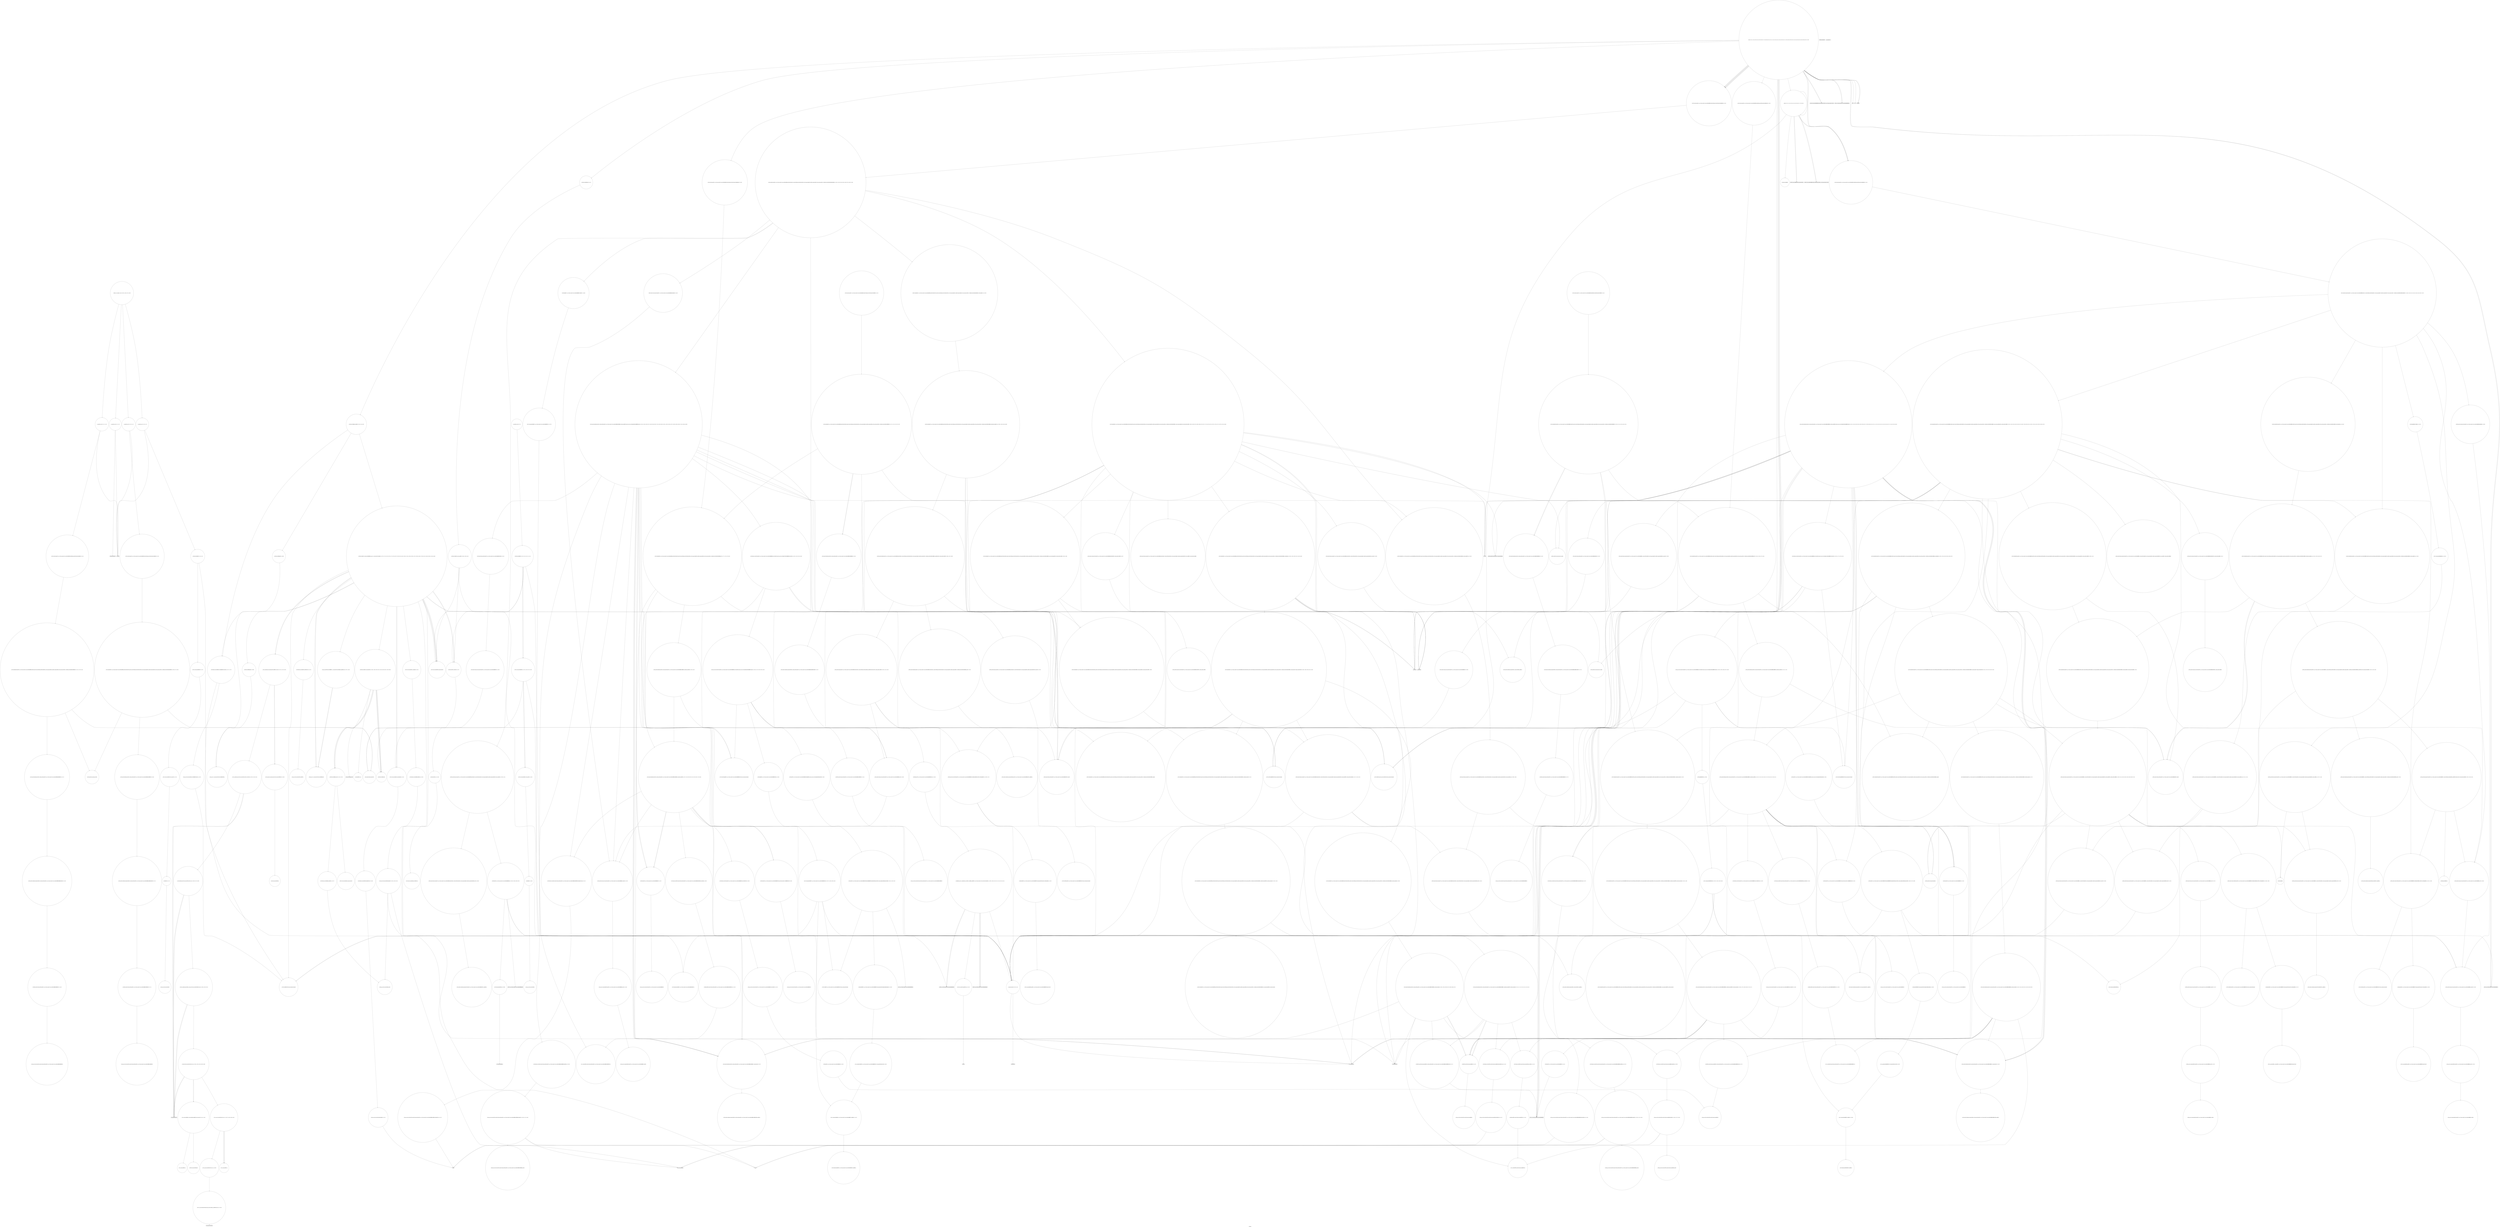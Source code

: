 digraph "Call Graph" {
	label="Call Graph";

	Node0x55ed9c2fc150 [shape=record,shape=circle,label="{__cxx_global_var_init|{<s0>1|<s1>2}}"];
	Node0x55ed9c2fc150:s0 -> Node0x55ed9c2fc1d0[color=black];
	Node0x55ed9c2fc150:s1 -> Node0x55ed9c8aa630[color=black];
	Node0x55ed9c8b6890 [shape=record,shape=circle,label="{_ZNSt4pairIKNSt7__cxx1112basic_stringIcSt11char_traitsIcESaIcEEEiEC2IJRS6_EJEEESt21piecewise_construct_tSt5tupleIJDpT_EESB_IJDpT0_EE|{<s0>436}}"];
	Node0x55ed9c8b6890:s0 -> Node0x55ed9c8b6b90[color=black];
	Node0x55ed9c8b1ef0 [shape=record,shape=circle,label="{_ZSt7forwardISt5tupleIJRKiEEEOT_RNSt16remove_referenceIS4_E4typeE}"];
	Node0x55ed9c8abd30 [shape=record,shape=circle,label="{_ZNKSt8__detail10_Hash_nodeISt4pairIKiNSt7__cxx1112basic_stringIcSt11char_traitsIcESaIcEEEELb0EE7_M_nextEv}"];
	Node0x55ed9c8aabb0 [shape=record,shape=circle,label="{_Z3dfsi|{<s0>21|<s1>22|<s2>23|<s3>24|<s4>25|<s5>26|<s6>27|<s7>28|<s8>29}}"];
	Node0x55ed9c8aabb0:s0 -> Node0x55ed9c8aac30[color=black];
	Node0x55ed9c8aabb0:s1 -> Node0x55ed9c8aacb0[color=black];
	Node0x55ed9c8aabb0:s2 -> Node0x55ed9c8aadb0[color=black];
	Node0x55ed9c8aabb0:s3 -> Node0x55ed9c8aae30[color=black];
	Node0x55ed9c8aabb0:s4 -> Node0x55ed9c8aad30[color=black];
	Node0x55ed9c8aabb0:s5 -> Node0x55ed9c8aadb0[color=black];
	Node0x55ed9c8aabb0:s6 -> Node0x55ed9c8aae30[color=black];
	Node0x55ed9c8aabb0:s7 -> Node0x55ed9c8aad30[color=black];
	Node0x55ed9c8aabb0:s8 -> Node0x55ed9c8aabb0[color=black];
	Node0x55ed9c8b6f90 [shape=record,shape=circle,label="{_ZNSt10_HashtableINSt7__cxx1112basic_stringIcSt11char_traitsIcESaIcEEESt4pairIKS5_iESaIS8_ENSt8__detail10_Select1stESt8equal_toIS5_ESt4hashIS5_ENSA_18_Mod_range_hashingENSA_20_Default_ranged_hashENSA_20_Prime_rehash_policyENSA_17_Hashtable_traitsILb1ELb0ELb1EEEE22_M_insert_bucket_beginEmPNSA_10_Hash_nodeIS8_Lb1EEE|{<s0>455|<s1>456}}"];
	Node0x55ed9c8b6f90:s0 -> Node0x55ed9c8ace50[color=black];
	Node0x55ed9c8b6f90:s1 -> Node0x55ed9c8afc50[color=black];
	Node0x55ed9c8ae5d0 [shape=record,shape=circle,label="{_ZSt7forwardIRKiEOT_RNSt16remove_referenceIS2_E4typeE}"];
	Node0x55ed9c8ac430 [shape=record,shape=circle,label="{_ZNSt4pairIKiNSt7__cxx1112basic_stringIcSt11char_traitsIcESaIcEEEED2Ev|{<s0>161}}"];
	Node0x55ed9c8ac430:s0 -> Node0x55ed9c8ab5b0[color=black];
	Node0x55ed9c8ab2b0 [shape=record,shape=Mrecord,label="{_ZStrsIcSt11char_traitsIcESaIcEERSt13basic_istreamIT_T0_ES7_RNSt7__cxx1112basic_stringIS4_S5_T1_EE}"];
	Node0x55ed9c8b7690 [shape=record,shape=circle,label="{_ZSt34__uninitialized_move_if_noexcept_aIPiS0_SaIiEET0_T_S3_S2_RT1_|{<s0>511|<s1>512|<s2>513}}"];
	Node0x55ed9c8b7690:s0 -> Node0x55ed9c8b7d10[color=black];
	Node0x55ed9c8b7690:s1 -> Node0x55ed9c8b7d10[color=black];
	Node0x55ed9c8b7690:s2 -> Node0x55ed9c8b7c90[color=black];
	Node0x55ed9c8aecd0 [shape=record,shape=circle,label="{_ZNSt8__detail14_Node_iteratorISt4pairIKiNSt7__cxx1112basic_stringIcSt11char_traitsIcESaIcEEEELb0ELb0EEC2EPNS_10_Hash_nodeIS9_Lb0EEE|{<s0>311}}"];
	Node0x55ed9c8aecd0:s0 -> Node0x55ed9c8af150[color=black];
	Node0x55ed9c8acb30 [shape=record,shape=circle,label="{_ZNSaIiEC2Ev|{<s0>177}}"];
	Node0x55ed9c8acb30:s0 -> Node0x55ed9c8acbb0[color=black];
	Node0x55ed9c8ab9b0 [shape=record,shape=circle,label="{_ZNSt10_HashtableINSt7__cxx1112basic_stringIcSt11char_traitsIcESaIcEEESt4pairIKS5_iESaIS8_ENSt8__detail10_Select1stESt8equal_toIS5_ESt4hashIS5_ENSA_18_Mod_range_hashingENSA_20_Default_ranged_hashENSA_20_Prime_rehash_policyENSA_17_Hashtable_traitsILb1ELb0ELb1EEEED2Ev|{<s0>72|<s1>73|<s2>74|<s3>75|<s4>76}}"];
	Node0x55ed9c8ab9b0:s0 -> Node0x55ed9c8aba30[color=black];
	Node0x55ed9c8ab9b0:s1 -> Node0x55ed9c8abab0[color=black];
	Node0x55ed9c8ab9b0:s2 -> Node0x55ed9c8abb30[color=black];
	Node0x55ed9c8ab9b0:s3 -> Node0x55ed9c8abb30[color=black];
	Node0x55ed9c8ab9b0:s4 -> Node0x55ed9c8abbb0[color=black];
	Node0x55ed9c8b7d90 [shape=record,shape=circle,label="{_ZSt18uninitialized_copyISt13move_iteratorIPiES1_ET0_T_S4_S3_|{<s0>526|<s1>527|<s2>528}}"];
	Node0x55ed9c8b7d90:s0 -> Node0x55ed9c8b7e10[color=black];
	Node0x55ed9c8b7d90:s1 -> Node0x55ed9c8b7e10[color=black];
	Node0x55ed9c8b7d90:s2 -> Node0x55ed9c8b7e90[color=black];
	Node0x55ed9c8af3d0 [shape=record,shape=circle,label="{_ZNKSt10_HashtableINSt7__cxx1112basic_stringIcSt11char_traitsIcESaIcEEESt4pairIKS5_iESaIS8_ENSt8__detail10_Select1stESt8equal_toIS5_ESt4hashIS5_ENSA_18_Mod_range_hashingENSA_20_Default_ranged_hashENSA_20_Prime_rehash_policyENSA_17_Hashtable_traitsILb1ELb0ELb1EEEE12_M_find_nodeEmRS7_m|{<s0>343}}"];
	Node0x55ed9c8af3d0:s0 -> Node0x55ed9c8afb50[color=black];
	Node0x55ed9c8b0a70 [shape=record,shape=circle,label="{_ZNKSt8__detail15_Hash_code_baseIiSt4pairIKiNSt7__cxx1112basic_stringIcSt11char_traitsIcESaIcEEEENS_10_Select1stESt4hashIiENS_18_Mod_range_hashingENS_20_Default_ranged_hashELb0EE12_M_hash_codeERS2_|{<s0>197|<s1>198}}"];
	Node0x55ed9c8b0a70:s0 -> Node0x55ed9c8b0e70[color=black];
	Node0x55ed9c8b0a70:s1 -> Node0x55ed9c8b0ef0[color=black];
	Node0x55ed9c8ad0d0 [shape=record,shape=circle,label="{_ZNSt16allocator_traitsISaISt4pairIKNSt7__cxx1112basic_stringIcSt11char_traitsIcESaIcEEEiEEE7destroyIS8_EEvRS9_PT_|{<s0>99}}"];
	Node0x55ed9c8ad0d0:s0 -> Node0x55ed9c8ad4d0[color=black];
	Node0x55ed9c8b8490 [shape=record,shape=circle,label="{_GLOBAL__sub_I_sgtlaugh_2_0.cpp|{<s0>545|<s1>546|<s2>547|<s3>548}}"];
	Node0x55ed9c8b8490:s0 -> Node0x55ed9c2fc150[color=black];
	Node0x55ed9c8b8490:s1 -> Node0x55ed9c8aa6b0[color=black];
	Node0x55ed9c8b8490:s2 -> Node0x55ed9c8aa8b0[color=black];
	Node0x55ed9c8b8490:s3 -> Node0x55ed9c8aaa30[color=black];
	Node0x55ed9c8afad0 [shape=record,shape=circle,label="{_ZNKSt8__detail15_Hash_code_baseINSt7__cxx1112basic_stringIcSt11char_traitsIcESaIcEEESt4pairIKS6_iENS_10_Select1stESt4hashIS6_ENS_18_Mod_range_hashingENS_20_Default_ranged_hashELb1EE5_M_h2Ev|{<s0>391}}"];
	Node0x55ed9c8afad0:s0 -> Node0x55ed9c8b1170[color=black];
	Node0x55ed9c8b1170 [shape=record,shape=circle,label="{_ZNSt8__detail21_Hashtable_ebo_helperILi2ENS_18_Mod_range_hashingELb1EE7_S_cgetERKS2_}"];
	Node0x55ed9c8ad7d0 [shape=record,shape=circle,label="{_ZN9__gnu_cxx13new_allocatorISt4pairIKNSt7__cxx1112basic_stringIcSt11char_traitsIcESaIcEEEiEED2Ev}"];
	Node0x55ed9c8b01d0 [shape=record,shape=circle,label="{_ZSt7forwardIRSt4pairIKNSt7__cxx1112basic_stringIcSt11char_traitsIcESaIcEEEiEEOT_RNSt16remove_referenceISA_E4typeE}"];
	Node0x55ed9c8b1870 [shape=record,shape=circle,label="{_ZNKSt8__detail15_Hash_code_baseIiSt4pairIKiNSt7__cxx1112basic_stringIcSt11char_traitsIcESaIcEEEENS_10_Select1stESt4hashIiENS_18_Mod_range_hashingENS_20_Default_ranged_hashELb0EE15_M_bucket_indexEPKNS_10_Hash_nodeIS9_Lb0EEEm|{<s0>260|<s1>261|<s2>262|<s3>263|<s4>264|<s5>265|<s6>266|<s7>267}}"];
	Node0x55ed9c8b1870:s0 -> Node0x55ed9c8b1070[color=black];
	Node0x55ed9c8b1870:s1 -> Node0x55ed9c8b0e70[color=black];
	Node0x55ed9c8b1870:s2 -> Node0x55ed9c8b1470[color=black];
	Node0x55ed9c8b1870:s3 -> Node0x55ed9c8b1970[color=black];
	Node0x55ed9c8b1870:s4 -> Node0x55ed9c8b18f0[color=black];
	Node0x55ed9c8b1870:s5 -> Node0x55ed9c8b0ef0[color=black];
	Node0x55ed9c8b1870:s6 -> Node0x55ed9c8b10f0[color=black];
	Node0x55ed9c8b1870:s7 -> Node0x55ed9c8abbb0[color=black];
	Node0x55ed9c8aded0 [shape=record,shape=circle,label="{_ZNSaINSt8__detail10_Hash_nodeISt4pairIKNSt7__cxx1112basic_stringIcSt11char_traitsIcESaIcEEEiELb1EEEED2Ev|{<s0>123}}"];
	Node0x55ed9c8aded0:s0 -> Node0x55ed9c8adf50[color=black];
	Node0x55ed9c2fc1d0 [shape=record,shape=Mrecord,label="{_ZNSt8ios_base4InitC1Ev}"];
	Node0x55ed9c8b6910 [shape=record,shape=circle,label="{_ZNSt11_Tuple_implILm0EJRKNSt7__cxx1112basic_stringIcSt11char_traitsIcESaIcEEEEEC2EOS8_|{<s0>437|<s1>438|<s2>439|<s3>440}}"];
	Node0x55ed9c8b6910:s0 -> Node0x55ed9c8b6a10[color=black];
	Node0x55ed9c8b6910:s1 -> Node0x55ed9c8b6990[color=black];
	Node0x55ed9c8b6910:s2 -> Node0x55ed9c8b6a90[color=black];
	Node0x55ed9c8b6910:s3 -> Node0x55ed9c8abbb0[color=black];
	Node0x55ed9c8b1f70 [shape=record,shape=circle,label="{_ZSt7forwardISt5tupleIJEEEOT_RNSt16remove_referenceIS2_E4typeE}"];
	Node0x55ed9c8abdb0 [shape=record,shape=circle,label="{_ZNSt8__detail16_Hashtable_allocISaINS_10_Hash_nodeISt4pairIKiNSt7__cxx1112basic_stringIcSt11char_traitsIcESaIcEEEELb0EEEEE18_M_deallocate_nodeEPSB_|{<s0>143|<s1>144|<s2>145|<s3>146|<s4>147|<s5>148|<s6>149|<s7>150|<s8>151}}"];
	Node0x55ed9c8abdb0:s0 -> Node0x55ed9c8abe30[color=black];
	Node0x55ed9c8abdb0:s1 -> Node0x55ed9c8abeb0[color=black];
	Node0x55ed9c8abdb0:s2 -> Node0x55ed9c8abf30[color=black];
	Node0x55ed9c8abdb0:s3 -> Node0x55ed9c8ac030[color=black];
	Node0x55ed9c8abdb0:s4 -> Node0x55ed9c8abfb0[color=black];
	Node0x55ed9c8abdb0:s5 -> Node0x55ed9c8abeb0[color=black];
	Node0x55ed9c8abdb0:s6 -> Node0x55ed9c8ac0b0[color=black];
	Node0x55ed9c8abdb0:s7 -> Node0x55ed9c8ac130[color=black];
	Node0x55ed9c8abdb0:s8 -> Node0x55ed9c8ac130[color=black];
	Node0x55ed9c8aac30 [shape=record,shape=circle,label="{_ZNKSt6vectorIiSaIiEE4sizeEv}"];
	Node0x55ed9c8b7010 [shape=record,shape=circle,label="{_ZNSt8__detail14_Node_iteratorISt4pairIKNSt7__cxx1112basic_stringIcSt11char_traitsIcESaIcEEEiELb0ELb1EEC2EPNS_10_Hash_nodeIS9_Lb1EEE|{<s0>457}}"];
	Node0x55ed9c8b7010:s0 -> Node0x55ed9c8b7210[color=black];
	Node0x55ed9c8ae650 [shape=record,shape=circle,label="{_ZNSt11_Tuple_implILm0EJRKiEE7_M_headERS2_|{<s0>295}}"];
	Node0x55ed9c8ae650:s0 -> Node0x55ed9c8ae750[color=black];
	Node0x55ed9c8ac4b0 [shape=record,shape=circle,label="{_ZN9__gnu_cxx16__aligned_bufferISt4pairIKiNSt7__cxx1112basic_stringIcSt11char_traitsIcESaIcEEEEE6_M_ptrEv|{<s0>162}}"];
	Node0x55ed9c8ac4b0:s0 -> Node0x55ed9c8ac530[color=black];
	Node0x55ed9c8ab330 [shape=record,shape=circle,label="{_ZNSt13unordered_mapINSt7__cxx1112basic_stringIcSt11char_traitsIcESaIcEEEiSt4hashIS5_ESt8equal_toIS5_ESaISt4pairIKS5_iEEEixERSB_|{<s0>62}}"];
	Node0x55ed9c8ab330:s0 -> Node0x55ed9c8af250[color=black];
	Node0x55ed9c8b7710 [shape=record,shape=circle,label="{_ZNK9__gnu_cxx17__normal_iteratorIPiSt6vectorIiSaIiEEE4baseEv}"];
	Node0x55ed9c8aed50 [shape=record,shape=circle,label="{_ZNSt10_HashtableIiSt4pairIKiNSt7__cxx1112basic_stringIcSt11char_traitsIcESaIcEEEESaIS8_ENSt8__detail10_Select1stESt8equal_toIiESt4hashIiENSA_18_Mod_range_hashingENSA_20_Default_ranged_hashENSA_20_Prime_rehash_policyENSA_17_Hashtable_traitsILb0ELb0ELb1EEEE13_M_rehash_auxEmSt17integral_constantIbLb1EE|{<s0>312|<s1>313|<s2>314|<s3>315|<s4>316}}"];
	Node0x55ed9c8aed50:s0 -> Node0x55ed9c8aee50[color=black];
	Node0x55ed9c8aed50:s1 -> Node0x55ed9c8abcb0[color=black];
	Node0x55ed9c8aed50:s2 -> Node0x55ed9c8abd30[color=black];
	Node0x55ed9c8aed50:s3 -> Node0x55ed9c8b1870[color=black];
	Node0x55ed9c8aed50:s4 -> Node0x55ed9c8ae350[color=black];
	Node0x55ed9c8acbb0 [shape=record,shape=circle,label="{_ZN9__gnu_cxx13new_allocatorIiEC2Ev}"];
	Node0x55ed9c8aba30 [shape=record,shape=circle,label="{_ZNSt10_HashtableINSt7__cxx1112basic_stringIcSt11char_traitsIcESaIcEEESt4pairIKS5_iESaIS8_ENSt8__detail10_Select1stESt8equal_toIS5_ESt4hashIS5_ENSA_18_Mod_range_hashingENSA_20_Default_ranged_hashENSA_20_Prime_rehash_policyENSA_17_Hashtable_traitsILb1ELb0ELb1EEEE5clearEv|{<s0>77|<s1>78|<s2>79|<s3>80}}"];
	Node0x55ed9c8aba30:s0 -> Node0x55ed9c8acdd0[color=black];
	Node0x55ed9c8aba30:s1 -> Node0x55ed9c8acd50[color=black];
	Node0x55ed9c8aba30:s2 -> Node0x55ed9c8ab0b0[color=black];
	Node0x55ed9c8aba30:s3 -> Node0x55ed9c8abbb0[color=black];
	Node0x55ed9c8b7e10 [shape=record,shape=Mrecord,label="{llvm.memcpy.p0i8.p0i8.i64}"];
	Node0x55ed9c8af450 [shape=record,shape=circle,label="{_ZNSt8__detail16_Hashtable_allocISaINS_10_Hash_nodeISt4pairIKNSt7__cxx1112basic_stringIcSt11char_traitsIcESaIcEEEiELb1EEEEE16_M_allocate_nodeIJRKSt21piecewise_construct_tSt5tupleIJRS9_EESI_IJEEEEEPSB_DpOT_|{<s0>344|<s1>345|<s2>346|<s3>347|<s4>348|<s5>349|<s6>350|<s7>351|<s8>352|<s9>353|<s10>354|<s11>355|<s12>356|<s13>357|<s14>358|<s15>359|<s16>360|<s17>361|<s18>362|<s19>363}}"];
	Node0x55ed9c8af450:s0 -> Node0x55ed9c8acfd0[color=black];
	Node0x55ed9c8af450:s1 -> Node0x55ed9c8b03d0[color=black];
	Node0x55ed9c8af450:s2 -> Node0x55ed9c8ad350[color=black];
	Node0x55ed9c8af450:s3 -> Node0x55ed9c8acfd0[color=black];
	Node0x55ed9c8af450:s4 -> Node0x55ed9c8ad050[color=black];
	Node0x55ed9c8af450:s5 -> Node0x55ed9c8b0450[color=black];
	Node0x55ed9c8af450:s6 -> Node0x55ed9c8ad150[color=black];
	Node0x55ed9c8af450:s7 -> Node0x55ed9c8b1e70[color=black];
	Node0x55ed9c8af450:s8 -> Node0x55ed9c8b6590[color=black];
	Node0x55ed9c8af450:s9 -> Node0x55ed9c8b1f70[color=black];
	Node0x55ed9c8af450:s10 -> Node0x55ed9c8b6510[color=black];
	Node0x55ed9c8af450:s11 -> Node0x55ed9c8ad250[color=black];
	Node0x55ed9c8af450:s12 -> Node0x55ed9c8ad250[color=black];
	Node0x55ed9c8af450:s13 -> Node0x55ed9c8abc30[color=black];
	Node0x55ed9c8af450:s14 -> Node0x55ed9c8acfd0[color=black];
	Node0x55ed9c8af450:s15 -> Node0x55ed9c8ad1d0[color=black];
	Node0x55ed9c8af450:s16 -> Node0x55ed9c8b1ff0[color=black];
	Node0x55ed9c8af450:s17 -> Node0x55ed9c8b2070[color=black];
	Node0x55ed9c8af450:s18 -> Node0x55ed9c8b20f0[color=black];
	Node0x55ed9c8af450:s19 -> Node0x55ed9c8abbb0[color=black];
	Node0x55ed9c8b0af0 [shape=record,shape=circle,label="{_ZNKSt10_HashtableIiSt4pairIKiNSt7__cxx1112basic_stringIcSt11char_traitsIcESaIcEEEESaIS8_ENSt8__detail10_Select1stESt8equal_toIiESt4hashIiENSA_18_Mod_range_hashingENSA_20_Default_ranged_hashENSA_20_Prime_rehash_policyENSA_17_Hashtable_traitsILb0ELb0ELb1EEEE15_M_bucket_indexERS1_m|{<s0>199}}"];
	Node0x55ed9c8b0af0:s0 -> Node0x55ed9c8b0ff0[color=black];
	Node0x55ed9c8ad150 [shape=record,shape=circle,label="{_ZNSt8__detail21_Hash_node_value_baseISt4pairIKNSt7__cxx1112basic_stringIcSt11char_traitsIcESaIcEEEiEE9_M_valptrEv|{<s0>100}}"];
	Node0x55ed9c8ad150:s0 -> Node0x55ed9c8ad5d0[color=black];
	Node0x55ed9c8afb50 [shape=record,shape=circle,label="{_ZNKSt10_HashtableINSt7__cxx1112basic_stringIcSt11char_traitsIcESaIcEEESt4pairIKS5_iESaIS8_ENSt8__detail10_Select1stESt8equal_toIS5_ESt4hashIS5_ENSA_18_Mod_range_hashingENSA_20_Default_ranged_hashENSA_20_Prime_rehash_policyENSA_17_Hashtable_traitsILb1ELb0ELb1EEEE19_M_find_before_nodeEmRS7_m|{<s0>392|<s1>393|<s2>394|<s3>395}}"];
	Node0x55ed9c8afb50:s0 -> Node0x55ed9c8afbd0[color=black];
	Node0x55ed9c8afb50:s1 -> Node0x55ed9c8ace50[color=black];
	Node0x55ed9c8afb50:s2 -> Node0x55ed9c8afc50[color=black];
	Node0x55ed9c8afb50:s3 -> Node0x55ed9c8ace50[color=black];
	Node0x55ed9c8b11f0 [shape=record,shape=circle,label="{_ZNKSt10_HashtableIiSt4pairIKiNSt7__cxx1112basic_stringIcSt11char_traitsIcESaIcEEEESaIS8_ENSt8__detail10_Select1stESt8equal_toIiESt4hashIiENSA_18_Mod_range_hashingENSA_20_Default_ranged_hashENSA_20_Prime_rehash_policyENSA_17_Hashtable_traitsILb0ELb0ELb1EEEE19_M_find_before_nodeEmRS1_m|{<s0>244|<s1>245|<s2>246|<s3>247}}"];
	Node0x55ed9c8b11f0:s0 -> Node0x55ed9c8b1270[color=black];
	Node0x55ed9c8b11f0:s1 -> Node0x55ed9c8abd30[color=black];
	Node0x55ed9c8b11f0:s2 -> Node0x55ed9c8b12f0[color=black];
	Node0x55ed9c8b11f0:s3 -> Node0x55ed9c8abd30[color=black];
	Node0x55ed9c8ad850 [shape=record,shape=circle,label="{_ZNSt10_HashtableINSt7__cxx1112basic_stringIcSt11char_traitsIcESaIcEEESt4pairIKS5_iESaIS8_ENSt8__detail10_Select1stESt8equal_toIS5_ESt4hashIS5_ENSA_18_Mod_range_hashingENSA_20_Default_ranged_hashENSA_20_Prime_rehash_policyENSA_17_Hashtable_traitsILb1ELb0ELb1EEEE21_M_deallocate_bucketsEPPNSA_15_Hash_node_baseEm|{<s0>108|<s1>109}}"];
	Node0x55ed9c8ad850:s0 -> Node0x55ed9c8ad8d0[color=black];
	Node0x55ed9c8ad850:s1 -> Node0x55ed9c8ad950[color=black];
	Node0x55ed9c8b0250 [shape=record,shape=circle,label="{_ZNSt10__pair_getILm0EE5__getIKNSt7__cxx1112basic_stringIcSt11char_traitsIcESaIcEEEiEERT_RSt4pairIS9_T0_E}"];
	Node0x55ed9c8b18f0 [shape=record,shape=circle,label="{_ZNKSt8__detail10_Select1stclIRKSt4pairIKiNSt7__cxx1112basic_stringIcSt11char_traitsIcESaIcEEEEEEDTclsr3stdE3getIXLi0EEEclsr3stdE7forwardIT_Efp_EEEOSD_|{<s0>268|<s1>269}}"];
	Node0x55ed9c8b18f0:s0 -> Node0x55ed9c8b1a70[color=black];
	Node0x55ed9c8b18f0:s1 -> Node0x55ed9c8b19f0[color=black];
	Node0x55ed9c8adf50 [shape=record,shape=circle,label="{_ZN9__gnu_cxx13new_allocatorINSt8__detail10_Hash_nodeISt4pairIKNSt7__cxx1112basic_stringIcSt11char_traitsIcESaIcEEEiELb1EEEED2Ev}"];
	Node0x55ed9c8aa5b0 [shape=record,shape=Mrecord,label="{_ZNSt8ios_base4InitD1Ev}"];
	Node0x55ed9c8b6990 [shape=record,shape=circle,label="{_ZSt7forwardIRKNSt7__cxx1112basic_stringIcSt11char_traitsIcESaIcEEEEOT_RNSt16remove_referenceIS8_E4typeE}"];
	Node0x55ed9c8b1ff0 [shape=record,shape=Mrecord,label="{__cxa_rethrow}"];
	Node0x55ed9c8abe30 [shape=record,shape=circle,label="{_ZNSt14pointer_traitsIPNSt8__detail10_Hash_nodeISt4pairIKiNSt7__cxx1112basic_stringIcSt11char_traitsIcESaIcEEEELb0EEEE10pointer_toERSB_|{<s0>152}}"];
	Node0x55ed9c8abe30:s0 -> Node0x55ed9c8ac1b0[color=black];
	Node0x55ed9c8aacb0 [shape=record,shape=circle,label="{_ZNSt6vectorIiSaIiEEixEm}"];
	Node0x55ed9c8b7090 [shape=record,shape=circle,label="{_ZNSt10_HashtableINSt7__cxx1112basic_stringIcSt11char_traitsIcESaIcEEESt4pairIKS5_iESaIS8_ENSt8__detail10_Select1stESt8equal_toIS5_ESt4hashIS5_ENSA_18_Mod_range_hashingENSA_20_Default_ranged_hashENSA_20_Prime_rehash_policyENSA_17_Hashtable_traitsILb1ELb0ELb1EEEE13_M_rehash_auxEmSt17integral_constantIbLb1EE|{<s0>458|<s1>459|<s2>460|<s3>461|<s4>462}}"];
	Node0x55ed9c8b7090:s0 -> Node0x55ed9c8b7110[color=black];
	Node0x55ed9c8b7090:s1 -> Node0x55ed9c8acdd0[color=black];
	Node0x55ed9c8b7090:s2 -> Node0x55ed9c8ace50[color=black];
	Node0x55ed9c8b7090:s3 -> Node0x55ed9c8b0350[color=black];
	Node0x55ed9c8b7090:s4 -> Node0x55ed9c8abab0[color=black];
	Node0x55ed9c8ae6d0 [shape=record,shape=circle,label="{_ZNSt10_Head_baseILm0ERKiLb0EEC2ES1_}"];
	Node0x55ed9c8ac530 [shape=record,shape=circle,label="{_ZN9__gnu_cxx16__aligned_bufferISt4pairIKiNSt7__cxx1112basic_stringIcSt11char_traitsIcESaIcEEEEE7_M_addrEv}"];
	Node0x55ed9c8ab3b0 [shape=record,shape=Mrecord,label="{_ZNSt7__cxx1112basic_stringIcSt11char_traitsIcESaIcEEaSERKS4_}"];
	Node0x55ed9c8b7790 [shape=record,shape=circle,label="{_ZNSt16allocator_traitsISaIiEE7destroyIiEEvRS0_PT_|{<s0>514}}"];
	Node0x55ed9c8b7790:s0 -> Node0x55ed9c8b8410[color=black];
	Node0x55ed9c8aedd0 [shape=record,shape=circle,label="{_ZNSt8__detail20_Prime_rehash_policy8_M_resetEm}"];
	Node0x55ed9c8acc30 [shape=record,shape=circle,label="{_ZSt8_DestroyIPiiEvT_S1_RSaIT0_E|{<s0>178}}"];
	Node0x55ed9c8acc30:s0 -> Node0x55ed9c8b05f0[color=black];
	Node0x55ed9c8abab0 [shape=record,shape=circle,label="{_ZNSt10_HashtableINSt7__cxx1112basic_stringIcSt11char_traitsIcESaIcEEESt4pairIKS5_iESaIS8_ENSt8__detail10_Select1stESt8equal_toIS5_ESt4hashIS5_ENSA_18_Mod_range_hashingENSA_20_Default_ranged_hashENSA_20_Prime_rehash_policyENSA_17_Hashtable_traitsILb1ELb0ELb1EEEE21_M_deallocate_bucketsEv|{<s0>81}}"];
	Node0x55ed9c8abab0:s0 -> Node0x55ed9c8ad850[color=black];
	Node0x55ed9c8b7e90 [shape=record,shape=circle,label="{_ZNSt20__uninitialized_copyILb1EE13__uninit_copyISt13move_iteratorIPiES3_EET0_T_S6_S5_|{<s0>529|<s1>530|<s2>531}}"];
	Node0x55ed9c8b7e90:s0 -> Node0x55ed9c8b7e10[color=black];
	Node0x55ed9c8b7e90:s1 -> Node0x55ed9c8b7e10[color=black];
	Node0x55ed9c8b7e90:s2 -> Node0x55ed9c8b7f10[color=black];
	Node0x55ed9c8af4d0 [shape=record,shape=circle,label="{_ZNSt5tupleIJRKNSt7__cxx1112basic_stringIcSt11char_traitsIcESaIcEEEEEC2IvLb1EEES7_|{<s0>364}}"];
	Node0x55ed9c8af4d0:s0 -> Node0x55ed9c8b6d90[color=black];
	Node0x55ed9c8b0b70 [shape=record,shape=circle,label="{_ZNKSt10_HashtableIiSt4pairIKiNSt7__cxx1112basic_stringIcSt11char_traitsIcESaIcEEEESaIS8_ENSt8__detail10_Select1stESt8equal_toIiESt4hashIiENSA_18_Mod_range_hashingENSA_20_Default_ranged_hashENSA_20_Prime_rehash_policyENSA_17_Hashtable_traitsILb0ELb0ELb1EEEE12_M_find_nodeEmRS1_m|{<s0>200}}"];
	Node0x55ed9c8b0b70:s0 -> Node0x55ed9c8b11f0[color=black];
	Node0x55ed9c8ad1d0 [shape=record,shape=circle,label="{_ZNSt16allocator_traitsISaINSt8__detail10_Hash_nodeISt4pairIKNSt7__cxx1112basic_stringIcSt11char_traitsIcESaIcEEEiELb1EEEEE10deallocateERSC_PSB_m|{<s0>101}}"];
	Node0x55ed9c8ad1d0:s0 -> Node0x55ed9c8ad6d0[color=black];
	Node0x55ed9c8afbd0 [shape=record,shape=circle,label="{_ZNKSt8__detail15_Hashtable_baseINSt7__cxx1112basic_stringIcSt11char_traitsIcESaIcEEESt4pairIKS6_iENS_10_Select1stESt8equal_toIS6_ESt4hashIS6_ENS_18_Mod_range_hashingENS_20_Default_ranged_hashENS_17_Hashtable_traitsILb1ELb0ELb1EEEE9_M_equalsERS8_mPNS_10_Hash_nodeIS9_Lb1EEE|{<s0>396|<s1>397|<s2>398}}"];
	Node0x55ed9c8afbd0:s0 -> Node0x55ed9c8afd50[color=black];
	Node0x55ed9c8afbd0:s1 -> Node0x55ed9c8afdd0[color=black];
	Node0x55ed9c8afbd0:s2 -> Node0x55ed9c8afcd0[color=black];
	Node0x55ed9c8b1270 [shape=record,shape=circle,label="{_ZNKSt8__detail15_Hashtable_baseIiSt4pairIKiNSt7__cxx1112basic_stringIcSt11char_traitsIcESaIcEEEENS_10_Select1stESt8equal_toIiESt4hashIiENS_18_Mod_range_hashingENS_20_Default_ranged_hashENS_17_Hashtable_traitsILb0ELb0ELb1EEEE9_M_equalsERS2_mPNS_10_Hash_nodeIS9_Lb0EEE|{<s0>248|<s1>249|<s2>250}}"];
	Node0x55ed9c8b1270:s0 -> Node0x55ed9c8b13f0[color=black];
	Node0x55ed9c8b1270:s1 -> Node0x55ed9c8b1470[color=black];
	Node0x55ed9c8b1270:s2 -> Node0x55ed9c8b1370[color=black];
	Node0x55ed9c8ad8d0 [shape=record,shape=circle,label="{_ZNKSt10_HashtableINSt7__cxx1112basic_stringIcSt11char_traitsIcESaIcEEESt4pairIKS5_iESaIS8_ENSt8__detail10_Select1stESt8equal_toIS5_ESt4hashIS5_ENSA_18_Mod_range_hashingENSA_20_Default_ranged_hashENSA_20_Prime_rehash_policyENSA_17_Hashtable_traitsILb1ELb0ELb1EEEE21_M_uses_single_bucketEPPNSA_15_Hash_node_baseE}"];
	Node0x55ed9c8b02d0 [shape=record,shape=circle,label="{_ZNSt8__detail21_Hashtable_ebo_helperILi0ESt8equal_toINSt7__cxx1112basic_stringIcSt11char_traitsIcESaIcEEEELb1EE7_S_cgetERKS9_}"];
	Node0x55ed9c8b1970 [shape=record,shape=circle,label="{_ZNKSt8__detail21_Hash_node_value_baseISt4pairIKiNSt7__cxx1112basic_stringIcSt11char_traitsIcESaIcEEEEE4_M_vEv|{<s0>270}}"];
	Node0x55ed9c8b1970:s0 -> Node0x55ed9c8b1b70[color=black];
	Node0x55ed9c8adfd0 [shape=record,shape=circle,label="{_ZNSt10_HashtableIiSt4pairIKiNSt7__cxx1112basic_stringIcSt11char_traitsIcESaIcEEEESaIS8_ENSt8__detail10_Select1stESt8equal_toIiESt4hashIiENSA_18_Mod_range_hashingENSA_20_Default_ranged_hashENSA_20_Prime_rehash_policyENSA_17_Hashtable_traitsILb0ELb0ELb1EEEEC2Ev|{<s0>124|<s1>125|<s2>126}}"];
	Node0x55ed9c8adfd0:s0 -> Node0x55ed9c8ae050[color=black];
	Node0x55ed9c8adfd0:s1 -> Node0x55ed9c8ab730[color=black];
	Node0x55ed9c8adfd0:s2 -> Node0x55ed9c8ab7b0[color=black];
	Node0x55ed9c8aa630 [shape=record,shape=Mrecord,label="{__cxa_atexit}"];
	Node0x55ed9c8b6a10 [shape=record,shape=circle,label="{_ZNSt11_Tuple_implILm0EJRKNSt7__cxx1112basic_stringIcSt11char_traitsIcESaIcEEEEE7_M_headERS8_|{<s0>441}}"];
	Node0x55ed9c8b6a10:s0 -> Node0x55ed9c8b6b10[color=black];
	Node0x55ed9c8b2070 [shape=record,shape=Mrecord,label="{__cxa_end_catch}"];
	Node0x55ed9c8abeb0 [shape=record,shape=circle,label="{_ZNSt8__detail16_Hashtable_allocISaINS_10_Hash_nodeISt4pairIKiNSt7__cxx1112basic_stringIcSt11char_traitsIcESaIcEEEELb0EEEEE17_M_node_allocatorEv|{<s0>153}}"];
	Node0x55ed9c8abeb0:s0 -> Node0x55ed9c8ac2b0[color=black];
	Node0x55ed9c8aad30 [shape=record,shape=Mrecord,label="{_ZStlsIcSt11char_traitsIcESaIcEERSt13basic_ostreamIT_T0_ES7_RKNSt7__cxx1112basic_stringIS4_S5_T1_EE}"];
	Node0x55ed9c8b7110 [shape=record,shape=circle,label="{_ZNSt10_HashtableINSt7__cxx1112basic_stringIcSt11char_traitsIcESaIcEEESt4pairIKS5_iESaIS8_ENSt8__detail10_Select1stESt8equal_toIS5_ESt4hashIS5_ENSA_18_Mod_range_hashingENSA_20_Default_ranged_hashENSA_20_Prime_rehash_policyENSA_17_Hashtable_traitsILb1ELb0ELb1EEEE19_M_allocate_bucketsEm|{<s0>463}}"];
	Node0x55ed9c8b7110:s0 -> Node0x55ed9c8b7190[color=black];
	Node0x55ed9c8ae750 [shape=record,shape=circle,label="{_ZNSt10_Head_baseILm0ERKiLb0EE7_M_headERS2_}"];
	Node0x55ed9c8ac5b0 [shape=record,shape=circle,label="{_ZN9__gnu_cxx13new_allocatorINSt8__detail10_Hash_nodeISt4pairIKiNSt7__cxx1112basic_stringIcSt11char_traitsIcESaIcEEEELb0EEEE10deallocateEPSC_m|{<s0>163}}"];
	Node0x55ed9c8ac5b0:s0 -> Node0x55ed9c8ad750[color=black];
	Node0x55ed9c8ab430 [shape=record,shape=circle,label="{_ZNSt6vectorIiSaIiEE9push_backERKi|{<s0>63|<s1>64|<s2>65}}"];
	Node0x55ed9c8ab430:s0 -> Node0x55ed9c8b7290[color=black];
	Node0x55ed9c8ab430:s1 -> Node0x55ed9c8b7390[color=black];
	Node0x55ed9c8ab430:s2 -> Node0x55ed9c8b7310[color=black];
	Node0x55ed9c8b7810 [shape=record,shape=circle,label="{_ZNKSt6vectorIiSaIiEE8max_sizeEv|{<s0>515|<s1>516}}"];
	Node0x55ed9c8b7810:s0 -> Node0x55ed9c8b7a10[color=black];
	Node0x55ed9c8b7810:s1 -> Node0x55ed9c8b7990[color=black];
	Node0x55ed9c8aee50 [shape=record,shape=circle,label="{_ZNSt10_HashtableIiSt4pairIKiNSt7__cxx1112basic_stringIcSt11char_traitsIcESaIcEEEESaIS8_ENSt8__detail10_Select1stESt8equal_toIiESt4hashIiENSA_18_Mod_range_hashingENSA_20_Default_ranged_hashENSA_20_Prime_rehash_policyENSA_17_Hashtable_traitsILb0ELb0ELb1EEEE19_M_allocate_bucketsEm|{<s0>317}}"];
	Node0x55ed9c8aee50:s0 -> Node0x55ed9c8aeed0[color=black];
	Node0x55ed9c8b04f0 [shape=record,shape=circle,label="{_ZNSt12_Vector_baseIiSaIiEE19_M_get_Tp_allocatorEv}"];
	Node0x55ed9c8abb30 [shape=record,shape=circle,label="{_ZNSt8__detail16_Hashtable_allocISaINS_10_Hash_nodeISt4pairIKNSt7__cxx1112basic_stringIcSt11char_traitsIcESaIcEEEiELb1EEEEED2Ev|{<s0>82}}"];
	Node0x55ed9c8abb30:s0 -> Node0x55ed9c8ade50[color=black];
	Node0x55ed9c8b7f10 [shape=record,shape=circle,label="{_ZSt4copyISt13move_iteratorIPiES1_ET0_T_S4_S3_|{<s0>532|<s1>533|<s2>534|<s3>535|<s4>536}}"];
	Node0x55ed9c8b7f10:s0 -> Node0x55ed9c8b7e10[color=black];
	Node0x55ed9c8b7f10:s1 -> Node0x55ed9c8b8010[color=black];
	Node0x55ed9c8b7f10:s2 -> Node0x55ed9c8b7e10[color=black];
	Node0x55ed9c8b7f10:s3 -> Node0x55ed9c8b8010[color=black];
	Node0x55ed9c8b7f10:s4 -> Node0x55ed9c8b7f90[color=black];
	Node0x55ed9c8af550 [shape=record,shape=circle,label="{_ZNSt10_HashtableINSt7__cxx1112basic_stringIcSt11char_traitsIcESaIcEEESt4pairIKS5_iESaIS8_ENSt8__detail10_Select1stESt8equal_toIS5_ESt4hashIS5_ENSA_18_Mod_range_hashingENSA_20_Default_ranged_hashENSA_20_Prime_rehash_policyENSA_17_Hashtable_traitsILb1ELb0ELb1EEEE21_M_insert_unique_nodeEmmPNSA_10_Hash_nodeIS8_Lb1EEE|{<s0>365|<s1>366|<s2>367|<s3>368|<s4>369|<s5>370|<s6>371|<s7>372|<s8>373|<s9>374|<s10>375|<s11>376|<s12>377|<s13>378|<s14>379|<s15>380}}"];
	Node0x55ed9c8af550:s0 -> Node0x55ed9c8ae9d0[color=black];
	Node0x55ed9c8af550:s1 -> Node0x55ed9c8aea50[color=black];
	Node0x55ed9c8af550:s2 -> Node0x55ed9c8b6e10[color=black];
	Node0x55ed9c8af550:s3 -> Node0x55ed9c8b6e90[color=black];
	Node0x55ed9c8af550:s4 -> Node0x55ed9c8af650[color=black];
	Node0x55ed9c8af550:s5 -> Node0x55ed9c8afed0[color=black];
	Node0x55ed9c8af550:s6 -> Node0x55ed9c8af350[color=black];
	Node0x55ed9c8af550:s7 -> Node0x55ed9c8abc30[color=black];
	Node0x55ed9c8af550:s8 -> Node0x55ed9c8aced0[color=black];
	Node0x55ed9c8af550:s9 -> Node0x55ed9c8b1ff0[color=black];
	Node0x55ed9c8af550:s10 -> Node0x55ed9c8b6f10[color=black];
	Node0x55ed9c8af550:s11 -> Node0x55ed9c8b6f90[color=black];
	Node0x55ed9c8af550:s12 -> Node0x55ed9c8b7010[color=black];
	Node0x55ed9c8af550:s13 -> Node0x55ed9c8b2070[color=black];
	Node0x55ed9c8af550:s14 -> Node0x55ed9c8b20f0[color=black];
	Node0x55ed9c8af550:s15 -> Node0x55ed9c8abbb0[color=black];
	Node0x55ed9c8b0bf0 [shape=record,shape=circle,label="{_ZNSt8__detail16_Hashtable_allocISaINS_10_Hash_nodeISt4pairIKiNSt7__cxx1112basic_stringIcSt11char_traitsIcESaIcEEEELb0EEEEE16_M_allocate_nodeIJRKSt21piecewise_construct_tSt5tupleIJRS3_EESI_IJEEEEEPSB_DpOT_|{<s0>201|<s1>202|<s2>203|<s3>204|<s4>205|<s5>206|<s6>207|<s7>208|<s8>209|<s9>210|<s10>211|<s11>212|<s12>213|<s13>214|<s14>215|<s15>216|<s16>217|<s17>218|<s18>219|<s19>220}}"];
	Node0x55ed9c8b0bf0:s0 -> Node0x55ed9c8abeb0[color=black];
	Node0x55ed9c8b0bf0:s1 -> Node0x55ed9c8b1cf0[color=black];
	Node0x55ed9c8b0bf0:s2 -> Node0x55ed9c8ac230[color=black];
	Node0x55ed9c8b0bf0:s3 -> Node0x55ed9c8abeb0[color=black];
	Node0x55ed9c8b0bf0:s4 -> Node0x55ed9c8abf30[color=black];
	Node0x55ed9c8b0bf0:s5 -> Node0x55ed9c8b1d70[color=black];
	Node0x55ed9c8b0bf0:s6 -> Node0x55ed9c8ac030[color=black];
	Node0x55ed9c8b0bf0:s7 -> Node0x55ed9c8b1e70[color=black];
	Node0x55ed9c8b0bf0:s8 -> Node0x55ed9c8b1ef0[color=black];
	Node0x55ed9c8b0bf0:s9 -> Node0x55ed9c8b1f70[color=black];
	Node0x55ed9c8b0bf0:s10 -> Node0x55ed9c8b1df0[color=black];
	Node0x55ed9c8b0bf0:s11 -> Node0x55ed9c8ac130[color=black];
	Node0x55ed9c8b0bf0:s12 -> Node0x55ed9c8ac130[color=black];
	Node0x55ed9c8b0bf0:s13 -> Node0x55ed9c8abc30[color=black];
	Node0x55ed9c8b0bf0:s14 -> Node0x55ed9c8abeb0[color=black];
	Node0x55ed9c8b0bf0:s15 -> Node0x55ed9c8ac0b0[color=black];
	Node0x55ed9c8b0bf0:s16 -> Node0x55ed9c8b1ff0[color=black];
	Node0x55ed9c8b0bf0:s17 -> Node0x55ed9c8b2070[color=black];
	Node0x55ed9c8b0bf0:s18 -> Node0x55ed9c8b20f0[color=black];
	Node0x55ed9c8b0bf0:s19 -> Node0x55ed9c8abbb0[color=black];
	Node0x55ed9c8ad250 [shape=record,shape=circle,label="{_ZNSaISt4pairIKNSt7__cxx1112basic_stringIcSt11char_traitsIcESaIcEEEiEED2Ev|{<s0>102}}"];
	Node0x55ed9c8ad250:s0 -> Node0x55ed9c8ad7d0[color=black];
	Node0x55ed9c8afc50 [shape=record,shape=circle,label="{_ZNKSt10_HashtableINSt7__cxx1112basic_stringIcSt11char_traitsIcESaIcEEESt4pairIKS5_iESaIS8_ENSt8__detail10_Select1stESt8equal_toIS5_ESt4hashIS5_ENSA_18_Mod_range_hashingENSA_20_Default_ranged_hashENSA_20_Prime_rehash_policyENSA_17_Hashtable_traitsILb1ELb0ELb1EEEE15_M_bucket_indexEPNSA_10_Hash_nodeIS8_Lb1EEE|{<s0>399}}"];
	Node0x55ed9c8afc50:s0 -> Node0x55ed9c8b0350[color=black];
	Node0x55ed9c8b12f0 [shape=record,shape=circle,label="{_ZNKSt10_HashtableIiSt4pairIKiNSt7__cxx1112basic_stringIcSt11char_traitsIcESaIcEEEESaIS8_ENSt8__detail10_Select1stESt8equal_toIiESt4hashIiENSA_18_Mod_range_hashingENSA_20_Default_ranged_hashENSA_20_Prime_rehash_policyENSA_17_Hashtable_traitsILb0ELb0ELb1EEEE15_M_bucket_indexEPNSA_10_Hash_nodeIS8_Lb0EEE|{<s0>251}}"];
	Node0x55ed9c8b12f0:s0 -> Node0x55ed9c8b1870[color=black];
	Node0x55ed9c8ad950 [shape=record,shape=circle,label="{_ZNSt8__detail16_Hashtable_allocISaINS_10_Hash_nodeISt4pairIKNSt7__cxx1112basic_stringIcSt11char_traitsIcESaIcEEEiELb1EEEEE21_M_deallocate_bucketsEPPNS_15_Hash_node_baseEm|{<s0>110|<s1>111|<s2>112|<s3>113|<s4>114|<s5>115}}"];
	Node0x55ed9c8ad950:s0 -> Node0x55ed9c8ad9d0[color=black];
	Node0x55ed9c8ad950:s1 -> Node0x55ed9c8acfd0[color=black];
	Node0x55ed9c8ad950:s2 -> Node0x55ed9c8ada50[color=black];
	Node0x55ed9c8ad950:s3 -> Node0x55ed9c8adad0[color=black];
	Node0x55ed9c8ad950:s4 -> Node0x55ed9c8adb50[color=black];
	Node0x55ed9c8ad950:s5 -> Node0x55ed9c8adb50[color=black];
	Node0x55ed9c8b0350 [shape=record,shape=circle,label="{_ZNKSt8__detail15_Hash_code_baseINSt7__cxx1112basic_stringIcSt11char_traitsIcESaIcEEESt4pairIKS6_iENS_10_Select1stESt4hashIS6_ENS_18_Mod_range_hashingENS_20_Default_ranged_hashELb1EE15_M_bucket_indexEPKNS_10_Hash_nodeIS9_Lb1EEEm|{<s0>417|<s1>418|<s2>419}}"];
	Node0x55ed9c8b0350:s0 -> Node0x55ed9c8afad0[color=black];
	Node0x55ed9c8b0350:s1 -> Node0x55ed9c8b10f0[color=black];
	Node0x55ed9c8b0350:s2 -> Node0x55ed9c8abbb0[color=black];
	Node0x55ed9c8b19f0 [shape=record,shape=circle,label="{_ZSt3getILm0EKiNSt7__cxx1112basic_stringIcSt11char_traitsIcESaIcEEEERKNSt13tuple_elementIXT_ESt4pairIT0_T1_EE4typeERKSB_|{<s0>271}}"];
	Node0x55ed9c8b19f0:s0 -> Node0x55ed9c8b1af0[color=black];
	Node0x55ed9c8ae050 [shape=record,shape=circle,label="{_ZNSt8__detail16_Hashtable_allocISaINS_10_Hash_nodeISt4pairIKiNSt7__cxx1112basic_stringIcSt11char_traitsIcESaIcEEEELb0EEEEEC2Ev|{<s0>127}}"];
	Node0x55ed9c8ae050:s0 -> Node0x55ed9c8ae0d0[color=black];
	Node0x55ed9c8aa6b0 [shape=record,shape=circle,label="{__cxx_global_var_init.1|{<s0>3|<s1>4}}"];
	Node0x55ed9c8aa6b0:s0 -> Node0x55ed9c8aa730[color=black];
	Node0x55ed9c8aa6b0:s1 -> Node0x55ed9c8aa630[color=black];
	Node0x55ed9c8b6a90 [shape=record,shape=circle,label="{_ZNSt10_Head_baseILm0ERKNSt7__cxx1112basic_stringIcSt11char_traitsIcESaIcEEELb0EEC2ES7_}"];
	Node0x55ed9c8b20f0 [shape=record,shape=Mrecord,label="{llvm.trap}"];
	Node0x55ed9c8abf30 [shape=record,shape=circle,label="{_ZNSaISt4pairIKiNSt7__cxx1112basic_stringIcSt11char_traitsIcESaIcEEEEEC2INSt8__detail10_Hash_nodeIS7_Lb0EEEEERKSaIT_E|{<s0>154}}"];
	Node0x55ed9c8abf30:s0 -> Node0x55ed9c8ac330[color=black];
	Node0x55ed9c8aadb0 [shape=record,shape=Mrecord,label="{_ZStlsISt11char_traitsIcEERSt13basic_ostreamIcT_ES5_PKc}"];
	Node0x55ed9c8b7190 [shape=record,shape=circle,label="{_ZNSt8__detail16_Hashtable_allocISaINS_10_Hash_nodeISt4pairIKNSt7__cxx1112basic_stringIcSt11char_traitsIcESaIcEEEiELb1EEEEE19_M_allocate_bucketsEm|{<s0>464|<s1>465|<s2>466|<s3>467|<s4>468|<s5>469|<s6>470}}"];
	Node0x55ed9c8b7190:s0 -> Node0x55ed9c8acfd0[color=black];
	Node0x55ed9c8b7190:s1 -> Node0x55ed9c8ada50[color=black];
	Node0x55ed9c8b7190:s2 -> Node0x55ed9c8aef50[color=black];
	Node0x55ed9c8b7190:s3 -> Node0x55ed9c8adc50[color=black];
	Node0x55ed9c8b7190:s4 -> Node0x55ed9c8ab0b0[color=black];
	Node0x55ed9c8b7190:s5 -> Node0x55ed9c8adb50[color=black];
	Node0x55ed9c8b7190:s6 -> Node0x55ed9c8adb50[color=black];
	Node0x55ed9c8ae7d0 [shape=record,shape=circle,label="{_ZNSt4pairIKiNSt7__cxx1112basic_stringIcSt11char_traitsIcESaIcEEEEC2IJRS0_EJLm0EEJEJEEERSt5tupleIJDpT_EERSA_IJDpT1_EESt12_Index_tupleIJXspT0_EEESJ_IJXspT2_EEE|{<s0>296|<s1>297|<s2>298}}"];
	Node0x55ed9c8ae7d0:s0 -> Node0x55ed9c8ae850[color=black];
	Node0x55ed9c8ae7d0:s1 -> Node0x55ed9c8ae5d0[color=black];
	Node0x55ed9c8ae7d0:s2 -> Node0x55ed9c8aaf30[color=black];
	Node0x55ed9c8ac630 [shape=record,shape=circle,label="{_ZN9__gnu_cxx13new_allocatorISt4pairIKiNSt7__cxx1112basic_stringIcSt11char_traitsIcESaIcEEEEED2Ev}"];
	Node0x55ed9c8ab4b0 [shape=record,shape=Mrecord,label="{printf}"];
	Node0x55ed9c8b7890 [shape=record,shape=Mrecord,label="{_ZSt20__throw_length_errorPKc}"];
	Node0x55ed9c8aeed0 [shape=record,shape=circle,label="{_ZNSt8__detail16_Hashtable_allocISaINS_10_Hash_nodeISt4pairIKiNSt7__cxx1112basic_stringIcSt11char_traitsIcESaIcEEEELb0EEEEE19_M_allocate_bucketsEm|{<s0>318|<s1>319|<s2>320|<s3>321|<s4>322|<s5>323|<s6>324}}"];
	Node0x55ed9c8aeed0:s0 -> Node0x55ed9c8abeb0[color=black];
	Node0x55ed9c8aeed0:s1 -> Node0x55ed9c8ac830[color=black];
	Node0x55ed9c8aeed0:s2 -> Node0x55ed9c8aef50[color=black];
	Node0x55ed9c8aeed0:s3 -> Node0x55ed9c8adc50[color=black];
	Node0x55ed9c8aeed0:s4 -> Node0x55ed9c8ab0b0[color=black];
	Node0x55ed9c8aeed0:s5 -> Node0x55ed9c8adb50[color=black];
	Node0x55ed9c8aeed0:s6 -> Node0x55ed9c8adb50[color=black];
	Node0x55ed9c8b0570 [shape=record,shape=circle,label="{_ZNSt12_Vector_baseIiSaIiEED2Ev|{<s0>179|<s1>180|<s2>181|<s3>182}}"];
	Node0x55ed9c8b0570:s0 -> Node0x55ed9c8b06f0[color=black];
	Node0x55ed9c8b0570:s1 -> Node0x55ed9c8b0770[color=black];
	Node0x55ed9c8b0570:s2 -> Node0x55ed9c8b0770[color=black];
	Node0x55ed9c8b0570:s3 -> Node0x55ed9c8abbb0[color=black];
	Node0x55ed9c8abbb0 [shape=record,shape=circle,label="{__clang_call_terminate|{<s0>83|<s1>84}}"];
	Node0x55ed9c8abbb0:s0 -> Node0x55ed9c8abc30[color=black];
	Node0x55ed9c8abbb0:s1 -> Node0x55ed9c8accd0[color=black];
	Node0x55ed9c8b7f90 [shape=record,shape=circle,label="{_ZSt14__copy_move_a2ILb1EPiS0_ET1_T0_S2_S1_|{<s0>537|<s1>538|<s2>539|<s3>540}}"];
	Node0x55ed9c8b7f90:s0 -> Node0x55ed9c8b8110[color=black];
	Node0x55ed9c8b7f90:s1 -> Node0x55ed9c8b8110[color=black];
	Node0x55ed9c8b7f90:s2 -> Node0x55ed9c8b8110[color=black];
	Node0x55ed9c8b7f90:s3 -> Node0x55ed9c8b8090[color=black];
	Node0x55ed9c8af5d0 [shape=record,shape=circle,label="{_ZNKSt8__detail14_Node_iteratorISt4pairIKNSt7__cxx1112basic_stringIcSt11char_traitsIcESaIcEEEiELb0ELb1EEptEv|{<s0>381}}"];
	Node0x55ed9c8af5d0:s0 -> Node0x55ed9c8ad150[color=black];
	Node0x55ed9c8b0c70 [shape=record,shape=circle,label="{_ZNSt5tupleIJRKiEEC2IvLb1EEES1_|{<s0>221}}"];
	Node0x55ed9c8b0c70:s0 -> Node0x55ed9c8ae950[color=black];
	Node0x55ed9c8ad2d0 [shape=record,shape=circle,label="{_ZSt9addressofINSt8__detail10_Hash_nodeISt4pairIKNSt7__cxx1112basic_stringIcSt11char_traitsIcESaIcEEEiELb1EEEEPT_RSC_|{<s0>103}}"];
	Node0x55ed9c8ad2d0:s0 -> Node0x55ed9c8ad350[color=black];
	Node0x55ed9c8afcd0 [shape=record,shape=circle,label="{_ZNSt8__detail13_Equal_helperINSt7__cxx1112basic_stringIcSt11char_traitsIcESaIcEEESt4pairIKS6_iENS_10_Select1stESt8equal_toIS6_EmLb1EE9_S_equalsERKSC_RKSA_RS8_mPNS_10_Hash_nodeIS9_Lb1EEE|{<s0>400|<s1>401|<s2>402}}"];
	Node0x55ed9c8afcd0:s0 -> Node0x55ed9c8af650[color=black];
	Node0x55ed9c8afcd0:s1 -> Node0x55ed9c8afed0[color=black];
	Node0x55ed9c8afcd0:s2 -> Node0x55ed9c8afe50[color=black];
	Node0x55ed9c8b1370 [shape=record,shape=circle,label="{_ZNSt8__detail13_Equal_helperIiSt4pairIKiNSt7__cxx1112basic_stringIcSt11char_traitsIcESaIcEEEENS_10_Select1stESt8equal_toIiEmLb0EE9_S_equalsERKSC_RKSA_RS2_mPNS_10_Hash_nodeIS9_Lb0EEE|{<s0>252|<s1>253|<s2>254}}"];
	Node0x55ed9c8b1370:s0 -> Node0x55ed9c8b0df0[color=black];
	Node0x55ed9c8b1370:s1 -> Node0x55ed9c8b1570[color=black];
	Node0x55ed9c8b1370:s2 -> Node0x55ed9c8b14f0[color=black];
	Node0x55ed9c8ad9d0 [shape=record,shape=circle,label="{_ZNSt14pointer_traitsIPPNSt8__detail15_Hash_node_baseEE10pointer_toERS2_|{<s0>116}}"];
	Node0x55ed9c8ad9d0:s0 -> Node0x55ed9c8adbd0[color=black];
	Node0x55ed9c8b03d0 [shape=record,shape=circle,label="{_ZNSt16allocator_traitsISaINSt8__detail10_Hash_nodeISt4pairIKNSt7__cxx1112basic_stringIcSt11char_traitsIcESaIcEEEiELb1EEEEE8allocateERSC_m|{<s0>420}}"];
	Node0x55ed9c8b03d0:s0 -> Node0x55ed9c8b6610[color=black];
	Node0x55ed9c8b1a70 [shape=record,shape=circle,label="{_ZSt7forwardIRKSt4pairIKiNSt7__cxx1112basic_stringIcSt11char_traitsIcESaIcEEEEEOT_RNSt16remove_referenceISB_E4typeE}"];
	Node0x55ed9c8ae0d0 [shape=record,shape=circle,label="{_ZNSt8__detail21_Hashtable_ebo_helperILi0ESaINS_10_Hash_nodeISt4pairIKiNSt7__cxx1112basic_stringIcSt11char_traitsIcESaIcEEEELb0EEEELb1EEC2Ev|{<s0>128}}"];
	Node0x55ed9c8ae0d0:s0 -> Node0x55ed9c8ae150[color=black];
	Node0x55ed9c8aa730 [shape=record,shape=circle,label="{_ZNSt6vectorIiSaIiEEC2Ev|{<s0>5|<s1>6}}"];
	Node0x55ed9c8aa730:s0 -> Node0x55ed9c8aca30[color=black];
	Node0x55ed9c8aa730:s1 -> Node0x55ed9c8abbb0[color=black];
	Node0x55ed9c8b6b10 [shape=record,shape=circle,label="{_ZNSt10_Head_baseILm0ERKNSt7__cxx1112basic_stringIcSt11char_traitsIcESaIcEEELb0EE7_M_headERS8_}"];
	Node0x55ed9c8b2170 [shape=record,shape=circle,label="{_ZN9__gnu_cxx13new_allocatorINSt8__detail10_Hash_nodeISt4pairIKiNSt7__cxx1112basic_stringIcSt11char_traitsIcESaIcEEEELb0EEEE8allocateEmPKv|{<s0>280|<s1>281|<s2>282}}"];
	Node0x55ed9c8b2170:s0 -> Node0x55ed9c8b21f0[color=black];
	Node0x55ed9c8b2170:s1 -> Node0x55ed9c8b2270[color=black];
	Node0x55ed9c8b2170:s2 -> Node0x55ed9c8b22f0[color=black];
	Node0x55ed9c8abfb0 [shape=record,shape=circle,label="{_ZNSt16allocator_traitsISaISt4pairIKiNSt7__cxx1112basic_stringIcSt11char_traitsIcESaIcEEEEEE7destroyIS8_EEvRS9_PT_|{<s0>155}}"];
	Node0x55ed9c8abfb0:s0 -> Node0x55ed9c8ac3b0[color=black];
	Node0x55ed9c8aae30 [shape=record,shape=circle,label="{_ZNSt13unordered_mapIiNSt7__cxx1112basic_stringIcSt11char_traitsIcESaIcEEESt4hashIiESt8equal_toIiESaISt4pairIKiS5_EEEixERSB_|{<s0>30}}"];
	Node0x55ed9c8aae30:s0 -> Node0x55ed9c8b09f0[color=black];
	Node0x55ed9c8b7210 [shape=record,shape=circle,label="{_ZNSt8__detail19_Node_iterator_baseISt4pairIKNSt7__cxx1112basic_stringIcSt11char_traitsIcESaIcEEEiELb1EEC2EPNS_10_Hash_nodeIS9_Lb1EEE}"];
	Node0x55ed9c8ae850 [shape=record,shape=circle,label="{_ZSt3getILm0EJRKiEERNSt13tuple_elementIXT_ESt5tupleIJDpT0_EEE4typeERS6_|{<s0>299}}"];
	Node0x55ed9c8ae850:s0 -> Node0x55ed9c8ae8d0[color=black];
	Node0x55ed9c8ac6b0 [shape=record,shape=circle,label="{_ZNSt10_HashtableIiSt4pairIKiNSt7__cxx1112basic_stringIcSt11char_traitsIcESaIcEEEESaIS8_ENSt8__detail10_Select1stESt8equal_toIiESt4hashIiENSA_18_Mod_range_hashingENSA_20_Default_ranged_hashENSA_20_Prime_rehash_policyENSA_17_Hashtable_traitsILb0ELb0ELb1EEEE21_M_deallocate_bucketsEPPNSA_15_Hash_node_baseEm|{<s0>164|<s1>165}}"];
	Node0x55ed9c8ac6b0:s0 -> Node0x55ed9c8ac730[color=black];
	Node0x55ed9c8ac6b0:s1 -> Node0x55ed9c8ac7b0[color=black];
	Node0x55ed9c8ab530 [shape=record,shape=Mrecord,label="{puts}"];
	Node0x55ed9c8b7910 [shape=record,shape=circle,label="{_ZSt3maxImERKT_S2_S2_}"];
	Node0x55ed9c8aef50 [shape=record,shape=circle,label="{_ZNSt16allocator_traitsISaIPNSt8__detail15_Hash_node_baseEEE8allocateERS3_m|{<s0>325}}"];
	Node0x55ed9c8aef50:s0 -> Node0x55ed9c8aefd0[color=black];
	Node0x55ed9c8b05f0 [shape=record,shape=circle,label="{_ZSt8_DestroyIPiEvT_S1_|{<s0>183}}"];
	Node0x55ed9c8b05f0:s0 -> Node0x55ed9c8b0670[color=black];
	Node0x55ed9c8abc30 [shape=record,shape=Mrecord,label="{__cxa_begin_catch}"];
	Node0x55ed9c8b8010 [shape=record,shape=circle,label="{_ZSt12__miter_baseIPiEDTcl12__miter_basecldtfp_4baseEEESt13move_iteratorIT_E|{<s0>541|<s1>542}}"];
	Node0x55ed9c8b8010:s0 -> Node0x55ed9c8b8310[color=black];
	Node0x55ed9c8b8010:s1 -> Node0x55ed9c8b8290[color=black];
	Node0x55ed9c8af650 [shape=record,shape=circle,label="{_ZNSt8__detail21_Hash_node_value_baseISt4pairIKNSt7__cxx1112basic_stringIcSt11char_traitsIcESaIcEEEiEE4_M_vEv|{<s0>382}}"];
	Node0x55ed9c8af650:s0 -> Node0x55ed9c8ad150[color=black];
	Node0x55ed9c8b0cf0 [shape=record,shape=circle,label="{_ZNSt10_HashtableIiSt4pairIKiNSt7__cxx1112basic_stringIcSt11char_traitsIcESaIcEEEESaIS8_ENSt8__detail10_Select1stESt8equal_toIiESt4hashIiENSA_18_Mod_range_hashingENSA_20_Default_ranged_hashENSA_20_Prime_rehash_policyENSA_17_Hashtable_traitsILb0ELb0ELb1EEEE21_M_insert_unique_nodeEmmPNSA_10_Hash_nodeIS8_Lb0EEE|{<s0>222|<s1>223|<s2>224|<s3>225|<s4>226|<s5>227|<s6>228|<s7>229|<s8>230|<s9>231|<s10>232|<s11>233|<s12>234|<s13>235|<s14>236|<s15>237}}"];
	Node0x55ed9c8b0cf0:s0 -> Node0x55ed9c8ae9d0[color=black];
	Node0x55ed9c8b0cf0:s1 -> Node0x55ed9c8aea50[color=black];
	Node0x55ed9c8b0cf0:s2 -> Node0x55ed9c8aead0[color=black];
	Node0x55ed9c8b0cf0:s3 -> Node0x55ed9c8aeb50[color=black];
	Node0x55ed9c8b0cf0:s4 -> Node0x55ed9c8b0df0[color=black];
	Node0x55ed9c8b0cf0:s5 -> Node0x55ed9c8b1570[color=black];
	Node0x55ed9c8b0cf0:s6 -> Node0x55ed9c8b0af0[color=black];
	Node0x55ed9c8b0cf0:s7 -> Node0x55ed9c8abc30[color=black];
	Node0x55ed9c8b0cf0:s8 -> Node0x55ed9c8abdb0[color=black];
	Node0x55ed9c8b0cf0:s9 -> Node0x55ed9c8b1ff0[color=black];
	Node0x55ed9c8b0cf0:s10 -> Node0x55ed9c8aebd0[color=black];
	Node0x55ed9c8b0cf0:s11 -> Node0x55ed9c8aec50[color=black];
	Node0x55ed9c8b0cf0:s12 -> Node0x55ed9c8aecd0[color=black];
	Node0x55ed9c8b0cf0:s13 -> Node0x55ed9c8b2070[color=black];
	Node0x55ed9c8b0cf0:s14 -> Node0x55ed9c8b20f0[color=black];
	Node0x55ed9c8b0cf0:s15 -> Node0x55ed9c8abbb0[color=black];
	Node0x55ed9c8ad350 [shape=record,shape=circle,label="{_ZSt11__addressofINSt8__detail10_Hash_nodeISt4pairIKNSt7__cxx1112basic_stringIcSt11char_traitsIcESaIcEEEiELb1EEEEPT_RSC_}"];
	Node0x55ed9c8afd50 [shape=record,shape=circle,label="{_ZNKSt8__detail15_Hashtable_baseINSt7__cxx1112basic_stringIcSt11char_traitsIcESaIcEEESt4pairIKS6_iENS_10_Select1stESt8equal_toIS6_ESt4hashIS6_ENS_18_Mod_range_hashingENS_20_Default_ranged_hashENS_17_Hashtable_traitsILb1ELb0ELb1EEEE5_M_eqEv|{<s0>403}}"];
	Node0x55ed9c8afd50:s0 -> Node0x55ed9c8b02d0[color=black];
	Node0x55ed9c8b13f0 [shape=record,shape=circle,label="{_ZNKSt8__detail15_Hashtable_baseIiSt4pairIKiNSt7__cxx1112basic_stringIcSt11char_traitsIcESaIcEEEENS_10_Select1stESt8equal_toIiESt4hashIiENS_18_Mod_range_hashingENS_20_Default_ranged_hashENS_17_Hashtable_traitsILb0ELb0ELb1EEEE5_M_eqEv|{<s0>255}}"];
	Node0x55ed9c8b13f0:s0 -> Node0x55ed9c8b1770[color=black];
	Node0x55ed9c8ada50 [shape=record,shape=circle,label="{_ZNSaIPNSt8__detail15_Hash_node_baseEEC2INS_10_Hash_nodeISt4pairIKNSt7__cxx1112basic_stringIcSt11char_traitsIcESaIcEEEiELb1EEEEERKSaIT_E|{<s0>117}}"];
	Node0x55ed9c8ada50:s0 -> Node0x55ed9c8adcd0[color=black];
	Node0x55ed9c8b0450 [shape=record,shape=circle,label="{_ZNSt8__detail10_Hash_nodeISt4pairIKNSt7__cxx1112basic_stringIcSt11char_traitsIcESaIcEEEiELb1EEC2Ev|{<s0>421}}"];
	Node0x55ed9c8b0450:s0 -> Node0x55ed9c8b6710[color=black];
	Node0x55ed9c8b1af0 [shape=record,shape=circle,label="{_ZNSt10__pair_getILm0EE11__const_getIKiNSt7__cxx1112basic_stringIcSt11char_traitsIcESaIcEEEEERKT_RKSt4pairIS9_T0_E}"];
	Node0x55ed9c8ae150 [shape=record,shape=circle,label="{_ZNSaINSt8__detail10_Hash_nodeISt4pairIKiNSt7__cxx1112basic_stringIcSt11char_traitsIcESaIcEEEELb0EEEEC2Ev|{<s0>129}}"];
	Node0x55ed9c8ae150:s0 -> Node0x55ed9c8ae1d0[color=black];
	Node0x55ed9c8aa7b0 [shape=record,shape=circle,label="{__cxx_global_array_dtor|{<s0>7}}"];
	Node0x55ed9c8aa7b0:s0 -> Node0x55ed9c8aa830[color=black];
	Node0x55ed9c8b6b90 [shape=record,shape=circle,label="{_ZNSt4pairIKNSt7__cxx1112basic_stringIcSt11char_traitsIcESaIcEEEiEC2IJRS6_EJLm0EEJEJEEERSt5tupleIJDpT_EERSA_IJDpT1_EESt12_Index_tupleIJXspT0_EEESJ_IJXspT2_EEE|{<s0>442|<s1>443|<s2>444}}"];
	Node0x55ed9c8b6b90:s0 -> Node0x55ed9c8b6c10[color=black];
	Node0x55ed9c8b6b90:s1 -> Node0x55ed9c8b6990[color=black];
	Node0x55ed9c8b6b90:s2 -> Node0x55ed9c8b6c90[color=black];
	Node0x55ed9c8b21f0 [shape=record,shape=circle,label="{_ZNK9__gnu_cxx13new_allocatorINSt8__detail10_Hash_nodeISt4pairIKiNSt7__cxx1112basic_stringIcSt11char_traitsIcESaIcEEEELb0EEEE8max_sizeEv}"];
	Node0x55ed9c8ac030 [shape=record,shape=circle,label="{_ZNSt8__detail21_Hash_node_value_baseISt4pairIKiNSt7__cxx1112basic_stringIcSt11char_traitsIcESaIcEEEEE9_M_valptrEv|{<s0>156}}"];
	Node0x55ed9c8ac030:s0 -> Node0x55ed9c8ac4b0[color=black];
	Node0x55ed9c8aaeb0 [shape=record,shape=circle,label="{main|{<s0>31|<s1>32|<s2>33|<s3>34|<s4>35|<s5>36|<s6>37|<s7>38|<s8>39|<s9>40|<s10>41|<s11>42|<s12>43|<s13>44|<s14>45|<s15>46|<s16>47|<s17>48|<s18>49|<s19>50|<s20>51|<s21>52|<s22>53|<s23>54|<s24>55|<s25>56|<s26>57|<s27>58}}"];
	Node0x55ed9c8aaeb0:s0 -> Node0x55ed9c8aaf30[color=black];
	Node0x55ed9c8aaeb0:s1 -> Node0x55ed9c8aaf30[color=black];
	Node0x55ed9c8aaeb0:s2 -> Node0x55ed9c8aafb0[color=black];
	Node0x55ed9c8aaeb0:s3 -> Node0x55ed9c8aafb0[color=black];
	Node0x55ed9c8aaeb0:s4 -> Node0x55ed9c8ab0b0[color=black];
	Node0x55ed9c8aaeb0:s5 -> Node0x55ed9c8ab130[color=black];
	Node0x55ed9c8aaeb0:s6 -> Node0x55ed9c8ab1b0[color=black];
	Node0x55ed9c8aaeb0:s7 -> Node0x55ed9c8ab230[color=black];
	Node0x55ed9c8aaeb0:s8 -> Node0x55ed9c8ab5b0[color=black];
	Node0x55ed9c8aaeb0:s9 -> Node0x55ed9c8ab5b0[color=black];
	Node0x55ed9c8aaeb0:s10 -> Node0x55ed9c8ab2b0[color=black];
	Node0x55ed9c8aaeb0:s11 -> Node0x55ed9c8ab2b0[color=black];
	Node0x55ed9c8aaeb0:s12 -> Node0x55ed9c8ab330[color=black];
	Node0x55ed9c8aaeb0:s13 -> Node0x55ed9c8ab330[color=black];
	Node0x55ed9c8aaeb0:s14 -> Node0x55ed9c8aae30[color=black];
	Node0x55ed9c8aaeb0:s15 -> Node0x55ed9c8ab3b0[color=black];
	Node0x55ed9c8aaeb0:s16 -> Node0x55ed9c8ab330[color=black];
	Node0x55ed9c8aaeb0:s17 -> Node0x55ed9c8ab330[color=black];
	Node0x55ed9c8aaeb0:s18 -> Node0x55ed9c8aae30[color=black];
	Node0x55ed9c8aaeb0:s19 -> Node0x55ed9c8ab3b0[color=black];
	Node0x55ed9c8aaeb0:s20 -> Node0x55ed9c8ab330[color=black];
	Node0x55ed9c8aaeb0:s21 -> Node0x55ed9c8ab330[color=black];
	Node0x55ed9c8aaeb0:s22 -> Node0x55ed9c8ab430[color=black];
	Node0x55ed9c8aaeb0:s23 -> Node0x55ed9c8ab4b0[color=black];
	Node0x55ed9c8aaeb0:s24 -> Node0x55ed9c8aabb0[color=black];
	Node0x55ed9c8aaeb0:s25 -> Node0x55ed9c8ab530[color=black];
	Node0x55ed9c8aaeb0:s26 -> Node0x55ed9c8ab5b0[color=black];
	Node0x55ed9c8aaeb0:s27 -> Node0x55ed9c8ab5b0[color=black];
	Node0x55ed9c8b7290 [shape=record,shape=circle,label="{_ZNSt16allocator_traitsISaIiEE9constructIiJRKiEEEvRS0_PT_DpOT0_|{<s0>471|<s1>472}}"];
	Node0x55ed9c8b7290:s0 -> Node0x55ed9c8ae5d0[color=black];
	Node0x55ed9c8b7290:s1 -> Node0x55ed9c8b7410[color=black];
	Node0x55ed9c8ae8d0 [shape=record,shape=circle,label="{_ZSt12__get_helperILm0ERKiJEERT0_RSt11_Tuple_implIXT_EJS2_DpT1_EE|{<s0>300}}"];
	Node0x55ed9c8ae8d0:s0 -> Node0x55ed9c8ae650[color=black];
	Node0x55ed9c8ac730 [shape=record,shape=circle,label="{_ZNKSt10_HashtableIiSt4pairIKiNSt7__cxx1112basic_stringIcSt11char_traitsIcESaIcEEEESaIS8_ENSt8__detail10_Select1stESt8equal_toIiESt4hashIiENSA_18_Mod_range_hashingENSA_20_Default_ranged_hashENSA_20_Prime_rehash_policyENSA_17_Hashtable_traitsILb0ELb0ELb1EEEE21_M_uses_single_bucketEPPNSA_15_Hash_node_baseE}"];
	Node0x55ed9c8ab5b0 [shape=record,shape=Mrecord,label="{_ZNSt7__cxx1112basic_stringIcSt11char_traitsIcESaIcEED1Ev}"];
	Node0x55ed9c8b7990 [shape=record,shape=circle,label="{_ZNSt16allocator_traitsISaIiEE8max_sizeERKS0_|{<s0>517}}"];
	Node0x55ed9c8b7990:s0 -> Node0x55ed9c8b7a90[color=black];
	Node0x55ed9c8aefd0 [shape=record,shape=circle,label="{_ZN9__gnu_cxx13new_allocatorIPNSt8__detail15_Hash_node_baseEE8allocateEmPKv|{<s0>326|<s1>327|<s2>328}}"];
	Node0x55ed9c8aefd0:s0 -> Node0x55ed9c8af050[color=black];
	Node0x55ed9c8aefd0:s1 -> Node0x55ed9c8b2270[color=black];
	Node0x55ed9c8aefd0:s2 -> Node0x55ed9c8b22f0[color=black];
	Node0x55ed9c8b0670 [shape=record,shape=circle,label="{_ZNSt12_Destroy_auxILb1EE9__destroyIPiEEvT_S3_}"];
	Node0x55ed9c8accd0 [shape=record,shape=Mrecord,label="{_ZSt9terminatev}"];
	Node0x55ed9c8b8090 [shape=record,shape=circle,label="{_ZSt13__copy_move_aILb1EPiS0_ET1_T0_S2_S1_|{<s0>543}}"];
	Node0x55ed9c8b8090:s0 -> Node0x55ed9c8b8190[color=black];
	Node0x55ed9c8af6d0 [shape=record,shape=circle,label="{_ZNKSt8__detail15_Hash_code_baseINSt7__cxx1112basic_stringIcSt11char_traitsIcESaIcEEESt4pairIKS6_iENS_10_Select1stESt4hashIS6_ENS_18_Mod_range_hashingENS_20_Default_ranged_hashELb1EE5_M_h1Ev|{<s0>383}}"];
	Node0x55ed9c8af6d0:s0 -> Node0x55ed9c8af7d0[color=black];
	Node0x55ed9c8b0d70 [shape=record,shape=circle,label="{_ZNKSt8__detail14_Node_iteratorISt4pairIKiNSt7__cxx1112basic_stringIcSt11char_traitsIcESaIcEEEELb0ELb0EEptEv|{<s0>238}}"];
	Node0x55ed9c8b0d70:s0 -> Node0x55ed9c8ac030[color=black];
	Node0x55ed9c8ad3d0 [shape=record,shape=circle,label="{_ZNSt8__detail21_Hashtable_ebo_helperILi0ESaINS_10_Hash_nodeISt4pairIKNSt7__cxx1112basic_stringIcSt11char_traitsIcESaIcEEEiELb1EEEELb1EE6_S_getERSD_}"];
	Node0x55ed9c8afdd0 [shape=record,shape=circle,label="{_ZNKSt8__detail15_Hash_code_baseINSt7__cxx1112basic_stringIcSt11char_traitsIcESaIcEEESt4pairIKS6_iENS_10_Select1stESt4hashIS6_ENS_18_Mod_range_hashingENS_20_Default_ranged_hashELb1EE10_M_extractEv|{<s0>404}}"];
	Node0x55ed9c8afdd0:s0 -> Node0x55ed9c8b17f0[color=black];
	Node0x55ed9c8b1470 [shape=record,shape=circle,label="{_ZNKSt8__detail15_Hash_code_baseIiSt4pairIKiNSt7__cxx1112basic_stringIcSt11char_traitsIcESaIcEEEENS_10_Select1stESt4hashIiENS_18_Mod_range_hashingENS_20_Default_ranged_hashELb0EE10_M_extractEv|{<s0>256}}"];
	Node0x55ed9c8b1470:s0 -> Node0x55ed9c8b17f0[color=black];
	Node0x55ed9c8adad0 [shape=record,shape=circle,label="{_ZNSt16allocator_traitsISaIPNSt8__detail15_Hash_node_baseEEE10deallocateERS3_PS2_m|{<s0>118}}"];
	Node0x55ed9c8adad0:s0 -> Node0x55ed9c8add50[color=black];
	Node0x55ed9c8b6510 [shape=record,shape=circle,label="{_ZNSt16allocator_traitsISaISt4pairIKNSt7__cxx1112basic_stringIcSt11char_traitsIcESaIcEEEiEEE9constructIS8_JRKSt21piecewise_construct_tSt5tupleIJRS7_EESF_IJEEEEEvRS9_PT_DpOT0_|{<s0>422|<s1>423|<s2>424|<s3>425}}"];
	Node0x55ed9c8b6510:s0 -> Node0x55ed9c8b1e70[color=black];
	Node0x55ed9c8b6510:s1 -> Node0x55ed9c8b6590[color=black];
	Node0x55ed9c8b6510:s2 -> Node0x55ed9c8b1f70[color=black];
	Node0x55ed9c8b6510:s3 -> Node0x55ed9c8b6790[color=black];
	Node0x55ed9c8b1b70 [shape=record,shape=circle,label="{_ZNKSt8__detail21_Hash_node_value_baseISt4pairIKiNSt7__cxx1112basic_stringIcSt11char_traitsIcESaIcEEEEE9_M_valptrEv|{<s0>272}}"];
	Node0x55ed9c8b1b70:s0 -> Node0x55ed9c8b1bf0[color=black];
	Node0x55ed9c8ae1d0 [shape=record,shape=circle,label="{_ZN9__gnu_cxx13new_allocatorINSt8__detail10_Hash_nodeISt4pairIKiNSt7__cxx1112basic_stringIcSt11char_traitsIcESaIcEEEELb0EEEEC2Ev}"];
	Node0x55ed9c8aa830 [shape=record,shape=circle,label="{_ZNSt6vectorIiSaIiEED2Ev|{<s0>8|<s1>9|<s2>10|<s3>11|<s4>12}}"];
	Node0x55ed9c8aa830:s0 -> Node0x55ed9c8b04f0[color=black];
	Node0x55ed9c8aa830:s1 -> Node0x55ed9c8acc30[color=black];
	Node0x55ed9c8aa830:s2 -> Node0x55ed9c8b0570[color=black];
	Node0x55ed9c8aa830:s3 -> Node0x55ed9c8b0570[color=black];
	Node0x55ed9c8aa830:s4 -> Node0x55ed9c8abbb0[color=black];
	Node0x55ed9c8b6c10 [shape=record,shape=circle,label="{_ZSt3getILm0EJRKNSt7__cxx1112basic_stringIcSt11char_traitsIcESaIcEEEEERNSt13tuple_elementIXT_ESt5tupleIJDpT0_EEE4typeERSC_|{<s0>445}}"];
	Node0x55ed9c8b6c10:s0 -> Node0x55ed9c8b6d10[color=black];
	Node0x55ed9c8b2270 [shape=record,shape=Mrecord,label="{_ZSt17__throw_bad_allocv}"];
	Node0x55ed9c8ac0b0 [shape=record,shape=circle,label="{_ZNSt16allocator_traitsISaINSt8__detail10_Hash_nodeISt4pairIKiNSt7__cxx1112basic_stringIcSt11char_traitsIcESaIcEEEELb0EEEEE10deallocateERSC_PSB_m|{<s0>157}}"];
	Node0x55ed9c8ac0b0:s0 -> Node0x55ed9c8ac5b0[color=black];
	Node0x55ed9c8aaf30 [shape=record,shape=Mrecord,label="{_ZNSt7__cxx1112basic_stringIcSt11char_traitsIcESaIcEEC1Ev}"];
	Node0x55ed9c8b7310 [shape=record,shape=circle,label="{_ZNSt6vectorIiSaIiEE17_M_realloc_insertIJRKiEEEvN9__gnu_cxx17__normal_iteratorIPiS1_EEDpOT_|{<s0>473|<s1>474|<s2>475|<s3>476|<s4>477|<s5>478|<s6>479|<s7>480|<s8>481|<s9>482|<s10>483|<s11>484|<s12>485|<s13>486|<s14>487|<s15>488|<s16>489|<s17>490|<s18>491|<s19>492|<s20>493|<s21>494|<s22>495}}"];
	Node0x55ed9c8b7310:s0 -> Node0x55ed9c8b7490[color=black];
	Node0x55ed9c8b7310:s1 -> Node0x55ed9c8b7590[color=black];
	Node0x55ed9c8b7310:s2 -> Node0x55ed9c8b7510[color=black];
	Node0x55ed9c8b7310:s3 -> Node0x55ed9c8b7610[color=black];
	Node0x55ed9c8b7310:s4 -> Node0x55ed9c8ae5d0[color=black];
	Node0x55ed9c8b7310:s5 -> Node0x55ed9c8b7290[color=black];
	Node0x55ed9c8b7310:s6 -> Node0x55ed9c8b7710[color=black];
	Node0x55ed9c8b7310:s7 -> Node0x55ed9c8b04f0[color=black];
	Node0x55ed9c8b7310:s8 -> Node0x55ed9c8b7690[color=black];
	Node0x55ed9c8b7310:s9 -> Node0x55ed9c8b7710[color=black];
	Node0x55ed9c8b7310:s10 -> Node0x55ed9c8b04f0[color=black];
	Node0x55ed9c8b7310:s11 -> Node0x55ed9c8b7690[color=black];
	Node0x55ed9c8b7310:s12 -> Node0x55ed9c8abc30[color=black];
	Node0x55ed9c8b7310:s13 -> Node0x55ed9c8b7790[color=black];
	Node0x55ed9c8b7310:s14 -> Node0x55ed9c8b2070[color=black];
	Node0x55ed9c8b7310:s15 -> Node0x55ed9c8b04f0[color=black];
	Node0x55ed9c8b7310:s16 -> Node0x55ed9c8acc30[color=black];
	Node0x55ed9c8b7310:s17 -> Node0x55ed9c8b06f0[color=black];
	Node0x55ed9c8b7310:s18 -> Node0x55ed9c8b1ff0[color=black];
	Node0x55ed9c8b7310:s19 -> Node0x55ed9c8b04f0[color=black];
	Node0x55ed9c8b7310:s20 -> Node0x55ed9c8acc30[color=black];
	Node0x55ed9c8b7310:s21 -> Node0x55ed9c8b06f0[color=black];
	Node0x55ed9c8b7310:s22 -> Node0x55ed9c8abbb0[color=black];
	Node0x55ed9c8ae950 [shape=record,shape=circle,label="{_ZNSt11_Tuple_implILm0EJRKiEEC2ES1_|{<s0>301}}"];
	Node0x55ed9c8ae950:s0 -> Node0x55ed9c8ae6d0[color=black];
	Node0x55ed9c8ac7b0 [shape=record,shape=circle,label="{_ZNSt8__detail16_Hashtable_allocISaINS_10_Hash_nodeISt4pairIKiNSt7__cxx1112basic_stringIcSt11char_traitsIcESaIcEEEELb0EEEEE21_M_deallocate_bucketsEPPNS_15_Hash_node_baseEm|{<s0>166|<s1>167|<s2>168|<s3>169|<s4>170|<s5>171}}"];
	Node0x55ed9c8ac7b0:s0 -> Node0x55ed9c8ad9d0[color=black];
	Node0x55ed9c8ac7b0:s1 -> Node0x55ed9c8abeb0[color=black];
	Node0x55ed9c8ac7b0:s2 -> Node0x55ed9c8ac830[color=black];
	Node0x55ed9c8ac7b0:s3 -> Node0x55ed9c8adad0[color=black];
	Node0x55ed9c8ac7b0:s4 -> Node0x55ed9c8adb50[color=black];
	Node0x55ed9c8ac7b0:s5 -> Node0x55ed9c8adb50[color=black];
	Node0x55ed9c8ab630 [shape=record,shape=circle,label="{_ZNSt10_HashtableINSt7__cxx1112basic_stringIcSt11char_traitsIcESaIcEEESt4pairIKS5_iESaIS8_ENSt8__detail10_Select1stESt8equal_toIS5_ESt4hashIS5_ENSA_18_Mod_range_hashingENSA_20_Default_ranged_hashENSA_20_Prime_rehash_policyENSA_17_Hashtable_traitsILb1ELb0ELb1EEEEC2Ev|{<s0>66|<s1>67|<s2>68}}"];
	Node0x55ed9c8ab630:s0 -> Node0x55ed9c8ab6b0[color=black];
	Node0x55ed9c8ab630:s1 -> Node0x55ed9c8ab730[color=black];
	Node0x55ed9c8ab630:s2 -> Node0x55ed9c8ab7b0[color=black];
	Node0x55ed9c8b7a10 [shape=record,shape=circle,label="{_ZNKSt12_Vector_baseIiSaIiEE19_M_get_Tp_allocatorEv}"];
	Node0x55ed9c8af050 [shape=record,shape=circle,label="{_ZNK9__gnu_cxx13new_allocatorIPNSt8__detail15_Hash_node_baseEE8max_sizeEv}"];
	Node0x55ed9c8b06f0 [shape=record,shape=circle,label="{_ZNSt12_Vector_baseIiSaIiEE13_M_deallocateEPim|{<s0>184}}"];
	Node0x55ed9c8b06f0:s0 -> Node0x55ed9c8b07f0[color=black];
	Node0x55ed9c8acd50 [shape=record,shape=circle,label="{_ZNSt8__detail16_Hashtable_allocISaINS_10_Hash_nodeISt4pairIKNSt7__cxx1112basic_stringIcSt11char_traitsIcESaIcEEEiELb1EEEEE19_M_deallocate_nodesEPSB_|{<s0>85|<s1>86}}"];
	Node0x55ed9c8acd50:s0 -> Node0x55ed9c8ace50[color=black];
	Node0x55ed9c8acd50:s1 -> Node0x55ed9c8aced0[color=black];
	Node0x55ed9c8b8110 [shape=record,shape=circle,label="{_ZSt12__niter_baseIPiET_S1_}"];
	Node0x55ed9c8af750 [shape=record,shape=circle,label="{_ZNKSt4hashINSt7__cxx1112basic_stringIcSt11char_traitsIcESaIcEEEEclERKS5_|{<s0>384|<s1>385|<s2>386|<s3>387}}"];
	Node0x55ed9c8af750:s0 -> Node0x55ed9c8af8d0[color=black];
	Node0x55ed9c8af750:s1 -> Node0x55ed9c8af950[color=black];
	Node0x55ed9c8af750:s2 -> Node0x55ed9c8af850[color=black];
	Node0x55ed9c8af750:s3 -> Node0x55ed9c8abbb0[color=black];
	Node0x55ed9c8b0df0 [shape=record,shape=circle,label="{_ZNSt8__detail21_Hash_node_value_baseISt4pairIKiNSt7__cxx1112basic_stringIcSt11char_traitsIcESaIcEEEEE4_M_vEv|{<s0>239}}"];
	Node0x55ed9c8b0df0:s0 -> Node0x55ed9c8ac030[color=black];
	Node0x55ed9c8ad450 [shape=record,shape=circle,label="{_ZN9__gnu_cxx13new_allocatorISt4pairIKNSt7__cxx1112basic_stringIcSt11char_traitsIcESaIcEEEiEEC2Ev}"];
	Node0x55ed9c8afe50 [shape=record,shape=circle,label="{_ZNKSt8equal_toINSt7__cxx1112basic_stringIcSt11char_traitsIcESaIcEEEEclERKS5_S8_|{<s0>405}}"];
	Node0x55ed9c8afe50:s0 -> Node0x55ed9c8aff50[color=black];
	Node0x55ed9c8b14f0 [shape=record,shape=circle,label="{_ZNKSt8equal_toIiEclERKiS2_}"];
	Node0x55ed9c8adb50 [shape=record,shape=circle,label="{_ZNSaIPNSt8__detail15_Hash_node_baseEED2Ev|{<s0>119}}"];
	Node0x55ed9c8adb50:s0 -> Node0x55ed9c8addd0[color=black];
	Node0x55ed9c8b6590 [shape=record,shape=circle,label="{_ZSt7forwardISt5tupleIJRKNSt7__cxx1112basic_stringIcSt11char_traitsIcESaIcEEEEEEOT_RNSt16remove_referenceISA_E4typeE}"];
	Node0x55ed9c8b1bf0 [shape=record,shape=circle,label="{_ZNK9__gnu_cxx16__aligned_bufferISt4pairIKiNSt7__cxx1112basic_stringIcSt11char_traitsIcESaIcEEEEE6_M_ptrEv|{<s0>273}}"];
	Node0x55ed9c8b1bf0:s0 -> Node0x55ed9c8b1c70[color=black];
	Node0x55ed9c8ae250 [shape=record,shape=circle,label="{_ZNSt10_HashtableIiSt4pairIKiNSt7__cxx1112basic_stringIcSt11char_traitsIcESaIcEEEESaIS8_ENSt8__detail10_Select1stESt8equal_toIiESt4hashIiENSA_18_Mod_range_hashingENSA_20_Default_ranged_hashENSA_20_Prime_rehash_policyENSA_17_Hashtable_traitsILb0ELb0ELb1EEEED2Ev|{<s0>130|<s1>131|<s2>132|<s3>133|<s4>134}}"];
	Node0x55ed9c8ae250:s0 -> Node0x55ed9c8ae2d0[color=black];
	Node0x55ed9c8ae250:s1 -> Node0x55ed9c8ae350[color=black];
	Node0x55ed9c8ae250:s2 -> Node0x55ed9c8ae3d0[color=black];
	Node0x55ed9c8ae250:s3 -> Node0x55ed9c8ae3d0[color=black];
	Node0x55ed9c8ae250:s4 -> Node0x55ed9c8abbb0[color=black];
	Node0x55ed9c8aa8b0 [shape=record,shape=circle,label="{__cxx_global_var_init.2|{<s0>13|<s1>14}}"];
	Node0x55ed9c8aa8b0:s0 -> Node0x55ed9c8aa930[color=black];
	Node0x55ed9c8aa8b0:s1 -> Node0x55ed9c8aa630[color=black];
	Node0x55ed9c8b6c90 [shape=record,shape=Mrecord,label="{_ZNSt7__cxx1112basic_stringIcSt11char_traitsIcESaIcEEC1ERKS4_}"];
	Node0x55ed9c8b22f0 [shape=record,shape=Mrecord,label="{_Znwm}"];
	Node0x55ed9c8ac130 [shape=record,shape=circle,label="{_ZNSaISt4pairIKiNSt7__cxx1112basic_stringIcSt11char_traitsIcESaIcEEEEED2Ev|{<s0>158}}"];
	Node0x55ed9c8ac130:s0 -> Node0x55ed9c8ac630[color=black];
	Node0x55ed9c8aafb0 [shape=record,shape=Mrecord,label="{_ZNSirsERi}"];
	Node0x55ed9c8b7390 [shape=record,shape=circle,label="{_ZNSt6vectorIiSaIiEE3endEv|{<s0>496}}"];
	Node0x55ed9c8b7390:s0 -> Node0x55ed9c8b7b10[color=black];
	Node0x55ed9c8ae9d0 [shape=record,shape=circle,label="{_ZNKSt8__detail20_Prime_rehash_policy8_M_stateEv}"];
	Node0x55ed9c8ac830 [shape=record,shape=circle,label="{_ZNSaIPNSt8__detail15_Hash_node_baseEEC2INS_10_Hash_nodeISt4pairIKiNSt7__cxx1112basic_stringIcSt11char_traitsIcESaIcEEEELb0EEEEERKSaIT_E|{<s0>172}}"];
	Node0x55ed9c8ac830:s0 -> Node0x55ed9c8adcd0[color=black];
	Node0x55ed9c8ab6b0 [shape=record,shape=circle,label="{_ZNSt8__detail16_Hashtable_allocISaINS_10_Hash_nodeISt4pairIKNSt7__cxx1112basic_stringIcSt11char_traitsIcESaIcEEEiELb1EEEEEC2Ev|{<s0>69}}"];
	Node0x55ed9c8ab6b0:s0 -> Node0x55ed9c8ab830[color=black];
	Node0x55ed9c8b7a90 [shape=record,shape=circle,label="{_ZNK9__gnu_cxx13new_allocatorIiE8max_sizeEv}"];
	Node0x55ed9c8af0d0 [shape=record,shape=circle,label="{_ZNSt8__detail21_Hashtable_ebo_helperILi0ENS_10_Select1stELb1EE6_S_getERS2_}"];
	Node0x55ed9c8b0770 [shape=record,shape=circle,label="{_ZNSt12_Vector_baseIiSaIiEE12_Vector_implD2Ev|{<s0>185}}"];
	Node0x55ed9c8b0770:s0 -> Node0x55ed9c8b08f0[color=black];
	Node0x55ed9c8acdd0 [shape=record,shape=circle,label="{_ZNKSt10_HashtableINSt7__cxx1112basic_stringIcSt11char_traitsIcESaIcEEESt4pairIKS5_iESaIS8_ENSt8__detail10_Select1stESt8equal_toIS5_ESt4hashIS5_ENSA_18_Mod_range_hashingENSA_20_Default_ranged_hashENSA_20_Prime_rehash_policyENSA_17_Hashtable_traitsILb1ELb0ELb1EEEE8_M_beginEv}"];
	Node0x55ed9c8b8190 [shape=record,shape=circle,label="{_ZNSt11__copy_moveILb1ELb1ESt26random_access_iterator_tagE8__copy_mIiEEPT_PKS3_S6_S4_|{<s0>544}}"];
	Node0x55ed9c8b8190:s0 -> Node0x55ed9c8b8210[color=black];
	Node0x55ed9c8af7d0 [shape=record,shape=circle,label="{_ZNSt8__detail21_Hashtable_ebo_helperILi1ESt4hashINSt7__cxx1112basic_stringIcSt11char_traitsIcESaIcEEEELb1EE7_S_cgetERKS9_}"];
	Node0x55ed9c8b0e70 [shape=record,shape=circle,label="{_ZNKSt8__detail15_Hash_code_baseIiSt4pairIKiNSt7__cxx1112basic_stringIcSt11char_traitsIcESaIcEEEENS_10_Select1stESt4hashIiENS_18_Mod_range_hashingENS_20_Default_ranged_hashELb0EE5_M_h1Ev|{<s0>240}}"];
	Node0x55ed9c8b0e70:s0 -> Node0x55ed9c8b0f70[color=black];
	Node0x55ed9c8ad4d0 [shape=record,shape=circle,label="{_ZN9__gnu_cxx13new_allocatorISt4pairIKNSt7__cxx1112basic_stringIcSt11char_traitsIcESaIcEEEiEE7destroyIS9_EEvPT_|{<s0>104}}"];
	Node0x55ed9c8ad4d0:s0 -> Node0x55ed9c8ad550[color=black];
	Node0x55ed9c8afed0 [shape=record,shape=circle,label="{_ZNKSt8__detail10_Select1stclIRSt4pairIKNSt7__cxx1112basic_stringIcSt11char_traitsIcESaIcEEEiEEEDTclsr3stdE3getIXLi0EEEclsr3stdE7forwardIT_Efp_EEEOSC_|{<s0>406|<s1>407}}"];
	Node0x55ed9c8afed0:s0 -> Node0x55ed9c8b01d0[color=black];
	Node0x55ed9c8afed0:s1 -> Node0x55ed9c8b0150[color=black];
	Node0x55ed9c8b1570 [shape=record,shape=circle,label="{_ZNKSt8__detail10_Select1stclIRSt4pairIKiNSt7__cxx1112basic_stringIcSt11char_traitsIcESaIcEEEEEEDTclsr3stdE3getIXLi0EEEclsr3stdE7forwardIT_Efp_EEEOSC_|{<s0>257|<s1>258}}"];
	Node0x55ed9c8b1570:s0 -> Node0x55ed9c8b1670[color=black];
	Node0x55ed9c8b1570:s1 -> Node0x55ed9c8b15f0[color=black];
	Node0x55ed9c8adbd0 [shape=record,shape=circle,label="{_ZSt9addressofIPNSt8__detail15_Hash_node_baseEEPT_RS3_|{<s0>120}}"];
	Node0x55ed9c8adbd0:s0 -> Node0x55ed9c8adc50[color=black];
	Node0x55ed9c8b6610 [shape=record,shape=circle,label="{_ZN9__gnu_cxx13new_allocatorINSt8__detail10_Hash_nodeISt4pairIKNSt7__cxx1112basic_stringIcSt11char_traitsIcESaIcEEEiELb1EEEE8allocateEmPKv|{<s0>426|<s1>427|<s2>428}}"];
	Node0x55ed9c8b6610:s0 -> Node0x55ed9c8b6690[color=black];
	Node0x55ed9c8b6610:s1 -> Node0x55ed9c8b2270[color=black];
	Node0x55ed9c8b6610:s2 -> Node0x55ed9c8b22f0[color=black];
	Node0x55ed9c8b1c70 [shape=record,shape=circle,label="{_ZNK9__gnu_cxx16__aligned_bufferISt4pairIKiNSt7__cxx1112basic_stringIcSt11char_traitsIcESaIcEEEEE7_M_addrEv}"];
	Node0x55ed9c8ae2d0 [shape=record,shape=circle,label="{_ZNSt10_HashtableIiSt4pairIKiNSt7__cxx1112basic_stringIcSt11char_traitsIcESaIcEEEESaIS8_ENSt8__detail10_Select1stESt8equal_toIiESt4hashIiENSA_18_Mod_range_hashingENSA_20_Default_ranged_hashENSA_20_Prime_rehash_policyENSA_17_Hashtable_traitsILb0ELb0ELb1EEEE5clearEv|{<s0>135|<s1>136|<s2>137|<s3>138}}"];
	Node0x55ed9c8ae2d0:s0 -> Node0x55ed9c8abcb0[color=black];
	Node0x55ed9c8ae2d0:s1 -> Node0x55ed9c8ae450[color=black];
	Node0x55ed9c8ae2d0:s2 -> Node0x55ed9c8ab0b0[color=black];
	Node0x55ed9c8ae2d0:s3 -> Node0x55ed9c8abbb0[color=black];
	Node0x55ed9c8aa930 [shape=record,shape=circle,label="{_ZNSt13unordered_mapINSt7__cxx1112basic_stringIcSt11char_traitsIcESaIcEEEiSt4hashIS5_ESt8equal_toIS5_ESaISt4pairIKS5_iEEEC2Ev|{<s0>15}}"];
	Node0x55ed9c8aa930:s0 -> Node0x55ed9c8ab630[color=black];
	Node0x55ed9c8b6d10 [shape=record,shape=circle,label="{_ZSt12__get_helperILm0ERKNSt7__cxx1112basic_stringIcSt11char_traitsIcESaIcEEEJEERT0_RSt11_Tuple_implIXT_EJS8_DpT1_EE|{<s0>446}}"];
	Node0x55ed9c8b6d10:s0 -> Node0x55ed9c8b6a10[color=black];
	Node0x55ed9c8b2370 [shape=record,shape=circle,label="{_ZNSt8__detail21_Hash_node_value_baseISt4pairIKiNSt7__cxx1112basic_stringIcSt11char_traitsIcESaIcEEEEEC2Ev|{<s0>283}}"];
	Node0x55ed9c8b2370:s0 -> Node0x55ed9c8ab730[color=black];
	Node0x55ed9c8ac1b0 [shape=record,shape=circle,label="{_ZSt9addressofINSt8__detail10_Hash_nodeISt4pairIKiNSt7__cxx1112basic_stringIcSt11char_traitsIcESaIcEEEELb0EEEEPT_RSC_|{<s0>159}}"];
	Node0x55ed9c8ac1b0:s0 -> Node0x55ed9c8ac230[color=black];
	Node0x55ed9c8ab030 [shape=record,shape=Mrecord,label="{__gxx_personality_v0}"];
	Node0x55ed9c8b7410 [shape=record,shape=circle,label="{_ZN9__gnu_cxx13new_allocatorIiE9constructIiJRKiEEEvPT_DpOT0_|{<s0>497}}"];
	Node0x55ed9c8b7410:s0 -> Node0x55ed9c8ae5d0[color=black];
	Node0x55ed9c8aea50 [shape=record,shape=Mrecord,label="{_ZNKSt8__detail20_Prime_rehash_policy14_M_need_rehashEmmm}"];
	Node0x55ed9c8ac8b0 [shape=record,shape=circle,label="{_ZNSt8__detail21_Hashtable_ebo_helperILi0ESaINS_10_Hash_nodeISt4pairIKiNSt7__cxx1112basic_stringIcSt11char_traitsIcESaIcEEEELb0EEEELb1EED2Ev|{<s0>173}}"];
	Node0x55ed9c8ac8b0:s0 -> Node0x55ed9c8ac930[color=black];
	Node0x55ed9c8ab730 [shape=record,shape=circle,label="{_ZNSt8__detail15_Hash_node_baseC2Ev}"];
	Node0x55ed9c8b7b10 [shape=record,shape=circle,label="{_ZN9__gnu_cxx17__normal_iteratorIPiSt6vectorIiSaIiEEEC2ERKS1_}"];
	Node0x55ed9c8af150 [shape=record,shape=circle,label="{_ZNSt8__detail19_Node_iterator_baseISt4pairIKiNSt7__cxx1112basic_stringIcSt11char_traitsIcESaIcEEEELb0EEC2EPNS_10_Hash_nodeIS9_Lb0EEE}"];
	Node0x55ed9c8b07f0 [shape=record,shape=circle,label="{_ZNSt16allocator_traitsISaIiEE10deallocateERS0_Pim|{<s0>186}}"];
	Node0x55ed9c8b07f0:s0 -> Node0x55ed9c8b0870[color=black];
	Node0x55ed9c8ace50 [shape=record,shape=circle,label="{_ZNKSt8__detail10_Hash_nodeISt4pairIKNSt7__cxx1112basic_stringIcSt11char_traitsIcESaIcEEEiELb1EE7_M_nextEv}"];
	Node0x55ed9c8b8210 [shape=record,shape=Mrecord,label="{llvm.memmove.p0i8.p0i8.i64}"];
	Node0x55ed9c8af850 [shape=record,shape=circle,label="{_ZNSt10_Hash_impl4hashEPKvmm|{<s0>388}}"];
	Node0x55ed9c8af850:s0 -> Node0x55ed9c8af9d0[color=black];
	Node0x55ed9c8b0ef0 [shape=record,shape=circle,label="{_ZNKSt4hashIiEclEi}"];
	Node0x55ed9c8ad550 [shape=record,shape=circle,label="{_ZNSt4pairIKNSt7__cxx1112basic_stringIcSt11char_traitsIcESaIcEEEiED2Ev|{<s0>105}}"];
	Node0x55ed9c8ad550:s0 -> Node0x55ed9c8ab5b0[color=black];
	Node0x55ed9c8aff50 [shape=record,shape=circle,label="{_ZSteqIcEN9__gnu_cxx11__enable_ifIXsr9__is_charIT_EE7__valueEbE6__typeERKNSt7__cxx1112basic_stringIS2_St11char_traitsIS2_ESaIS2_EEESC_|{<s0>408|<s1>409|<s2>410|<s3>411|<s4>412|<s5>413|<s6>414}}"];
	Node0x55ed9c8aff50:s0 -> Node0x55ed9c8affd0[color=black];
	Node0x55ed9c8aff50:s1 -> Node0x55ed9c8affd0[color=black];
	Node0x55ed9c8aff50:s2 -> Node0x55ed9c8af8d0[color=black];
	Node0x55ed9c8aff50:s3 -> Node0x55ed9c8af8d0[color=black];
	Node0x55ed9c8aff50:s4 -> Node0x55ed9c8affd0[color=black];
	Node0x55ed9c8aff50:s5 -> Node0x55ed9c8b0050[color=black];
	Node0x55ed9c8aff50:s6 -> Node0x55ed9c8abbb0[color=black];
	Node0x55ed9c8b15f0 [shape=record,shape=circle,label="{_ZSt3getILm0EKiNSt7__cxx1112basic_stringIcSt11char_traitsIcESaIcEEEERNSt13tuple_elementIXT_ESt4pairIT0_T1_EE4typeERSB_|{<s0>259}}"];
	Node0x55ed9c8b15f0:s0 -> Node0x55ed9c8b16f0[color=black];
	Node0x55ed9c8adc50 [shape=record,shape=circle,label="{_ZSt11__addressofIPNSt8__detail15_Hash_node_baseEEPT_RS3_}"];
	Node0x55ed9c8b6690 [shape=record,shape=circle,label="{_ZNK9__gnu_cxx13new_allocatorINSt8__detail10_Hash_nodeISt4pairIKNSt7__cxx1112basic_stringIcSt11char_traitsIcESaIcEEEiELb1EEEE8max_sizeEv}"];
	Node0x55ed9c8b1cf0 [shape=record,shape=circle,label="{_ZNSt16allocator_traitsISaINSt8__detail10_Hash_nodeISt4pairIKiNSt7__cxx1112basic_stringIcSt11char_traitsIcESaIcEEEELb0EEEEE8allocateERSC_m|{<s0>274}}"];
	Node0x55ed9c8b1cf0:s0 -> Node0x55ed9c8b2170[color=black];
	Node0x55ed9c8ae350 [shape=record,shape=circle,label="{_ZNSt10_HashtableIiSt4pairIKiNSt7__cxx1112basic_stringIcSt11char_traitsIcESaIcEEEESaIS8_ENSt8__detail10_Select1stESt8equal_toIiESt4hashIiENSA_18_Mod_range_hashingENSA_20_Default_ranged_hashENSA_20_Prime_rehash_policyENSA_17_Hashtable_traitsILb0ELb0ELb1EEEE21_M_deallocate_bucketsEv|{<s0>139}}"];
	Node0x55ed9c8ae350:s0 -> Node0x55ed9c8ac6b0[color=black];
	Node0x55ed9c8aa9b0 [shape=record,shape=circle,label="{_ZNSt13unordered_mapINSt7__cxx1112basic_stringIcSt11char_traitsIcESaIcEEEiSt4hashIS5_ESt8equal_toIS5_ESaISt4pairIKS5_iEEED2Ev|{<s0>16}}"];
	Node0x55ed9c8aa9b0:s0 -> Node0x55ed9c8ab9b0[color=black];
	Node0x55ed9c8b6d90 [shape=record,shape=circle,label="{_ZNSt11_Tuple_implILm0EJRKNSt7__cxx1112basic_stringIcSt11char_traitsIcESaIcEEEEEC2ES7_|{<s0>447}}"];
	Node0x55ed9c8b6d90:s0 -> Node0x55ed9c8b6a90[color=black];
	Node0x55ed9c8b23f0 [shape=record,shape=circle,label="{_ZN9__gnu_cxx13new_allocatorISt4pairIKiNSt7__cxx1112basic_stringIcSt11char_traitsIcESaIcEEEEE9constructIS9_JRKSt21piecewise_construct_tSt5tupleIJRS2_EESF_IJEEEEEvPT_DpOT0_|{<s0>284|<s1>285|<s2>286|<s3>287|<s4>288}}"];
	Node0x55ed9c8b23f0:s0 -> Node0x55ed9c8b1e70[color=black];
	Node0x55ed9c8b23f0:s1 -> Node0x55ed9c8b1ef0[color=black];
	Node0x55ed9c8b23f0:s2 -> Node0x55ed9c8b2470[color=black];
	Node0x55ed9c8b23f0:s3 -> Node0x55ed9c8b1f70[color=black];
	Node0x55ed9c8b23f0:s4 -> Node0x55ed9c8ae4d0[color=black];
	Node0x55ed9c8ac230 [shape=record,shape=circle,label="{_ZSt11__addressofINSt8__detail10_Hash_nodeISt4pairIKiNSt7__cxx1112basic_stringIcSt11char_traitsIcESaIcEEEELb0EEEEPT_RSC_}"];
	Node0x55ed9c8ab0b0 [shape=record,shape=Mrecord,label="{llvm.memset.p0i8.i64}"];
	Node0x55ed9c8b7490 [shape=record,shape=circle,label="{_ZNKSt6vectorIiSaIiEE12_M_check_lenEmPKc|{<s0>498|<s1>499|<s2>500|<s3>501|<s4>502|<s5>503|<s6>504|<s7>505|<s8>506}}"];
	Node0x55ed9c8b7490:s0 -> Node0x55ed9c8b7810[color=black];
	Node0x55ed9c8b7490:s1 -> Node0x55ed9c8aac30[color=black];
	Node0x55ed9c8b7490:s2 -> Node0x55ed9c8b7890[color=black];
	Node0x55ed9c8b7490:s3 -> Node0x55ed9c8aac30[color=black];
	Node0x55ed9c8b7490:s4 -> Node0x55ed9c8aac30[color=black];
	Node0x55ed9c8b7490:s5 -> Node0x55ed9c8b7910[color=black];
	Node0x55ed9c8b7490:s6 -> Node0x55ed9c8aac30[color=black];
	Node0x55ed9c8b7490:s7 -> Node0x55ed9c8b7810[color=black];
	Node0x55ed9c8b7490:s8 -> Node0x55ed9c8b7810[color=black];
	Node0x55ed9c8aead0 [shape=record,shape=circle,label="{_ZNSt10_HashtableIiSt4pairIKiNSt7__cxx1112basic_stringIcSt11char_traitsIcESaIcEEEESaIS8_ENSt8__detail10_Select1stESt8equal_toIiESt4hashIiENSA_18_Mod_range_hashingENSA_20_Default_ranged_hashENSA_20_Prime_rehash_policyENSA_17_Hashtable_traitsILb0ELb0ELb1EEEE9_M_rehashEmRKm|{<s0>302|<s1>303|<s2>304|<s3>305|<s4>306|<s5>307}}"];
	Node0x55ed9c8aead0:s0 -> Node0x55ed9c8aed50[color=black];
	Node0x55ed9c8aead0:s1 -> Node0x55ed9c8abc30[color=black];
	Node0x55ed9c8aead0:s2 -> Node0x55ed9c8aedd0[color=black];
	Node0x55ed9c8aead0:s3 -> Node0x55ed9c8b1ff0[color=black];
	Node0x55ed9c8aead0:s4 -> Node0x55ed9c8b2070[color=black];
	Node0x55ed9c8aead0:s5 -> Node0x55ed9c8abbb0[color=black];
	Node0x55ed9c8ac930 [shape=record,shape=circle,label="{_ZNSaINSt8__detail10_Hash_nodeISt4pairIKiNSt7__cxx1112basic_stringIcSt11char_traitsIcESaIcEEEELb0EEEED2Ev|{<s0>174}}"];
	Node0x55ed9c8ac930:s0 -> Node0x55ed9c8ac9b0[color=black];
	Node0x55ed9c8ab7b0 [shape=record,shape=circle,label="{_ZNSt8__detail20_Prime_rehash_policyC2Ef}"];
	Node0x55ed9c8b7b90 [shape=record,shape=circle,label="{_ZNSt16allocator_traitsISaIiEE8allocateERS0_m|{<s0>518}}"];
	Node0x55ed9c8b7b90:s0 -> Node0x55ed9c8b7c10[color=black];
	Node0x55ed9c8af1d0 [shape=record,shape=circle,label="{_ZNSt6vectorIiSaIiEE15_M_erase_at_endEPi|{<s0>329|<s1>330|<s2>331}}"];
	Node0x55ed9c8af1d0:s0 -> Node0x55ed9c8b04f0[color=black];
	Node0x55ed9c8af1d0:s1 -> Node0x55ed9c8acc30[color=black];
	Node0x55ed9c8af1d0:s2 -> Node0x55ed9c8abbb0[color=black];
	Node0x55ed9c8b0870 [shape=record,shape=circle,label="{_ZN9__gnu_cxx13new_allocatorIiE10deallocateEPim|{<s0>187}}"];
	Node0x55ed9c8b0870:s0 -> Node0x55ed9c8ad750[color=black];
	Node0x55ed9c8aced0 [shape=record,shape=circle,label="{_ZNSt8__detail16_Hashtable_allocISaINS_10_Hash_nodeISt4pairIKNSt7__cxx1112basic_stringIcSt11char_traitsIcESaIcEEEiELb1EEEEE18_M_deallocate_nodeEPSB_|{<s0>87|<s1>88|<s2>89|<s3>90|<s4>91|<s5>92|<s6>93|<s7>94|<s8>95}}"];
	Node0x55ed9c8aced0:s0 -> Node0x55ed9c8acf50[color=black];
	Node0x55ed9c8aced0:s1 -> Node0x55ed9c8acfd0[color=black];
	Node0x55ed9c8aced0:s2 -> Node0x55ed9c8ad050[color=black];
	Node0x55ed9c8aced0:s3 -> Node0x55ed9c8ad150[color=black];
	Node0x55ed9c8aced0:s4 -> Node0x55ed9c8ad0d0[color=black];
	Node0x55ed9c8aced0:s5 -> Node0x55ed9c8acfd0[color=black];
	Node0x55ed9c8aced0:s6 -> Node0x55ed9c8ad1d0[color=black];
	Node0x55ed9c8aced0:s7 -> Node0x55ed9c8ad250[color=black];
	Node0x55ed9c8aced0:s8 -> Node0x55ed9c8ad250[color=black];
	Node0x55ed9c8b8290 [shape=record,shape=circle,label="{_ZSt12__miter_baseIPiET_S1_}"];
	Node0x55ed9c8af8d0 [shape=record,shape=Mrecord,label="{_ZNKSt7__cxx1112basic_stringIcSt11char_traitsIcESaIcEE4dataEv}"];
	Node0x55ed9c8b0f70 [shape=record,shape=circle,label="{_ZNSt8__detail21_Hashtable_ebo_helperILi1ESt4hashIiELb1EE7_S_cgetERKS3_}"];
	Node0x55ed9c8ad5d0 [shape=record,shape=circle,label="{_ZN9__gnu_cxx16__aligned_bufferISt4pairIKNSt7__cxx1112basic_stringIcSt11char_traitsIcESaIcEEEiEE6_M_ptrEv|{<s0>106}}"];
	Node0x55ed9c8ad5d0:s0 -> Node0x55ed9c8ad650[color=black];
	Node0x55ed9c8affd0 [shape=record,shape=Mrecord,label="{_ZNKSt7__cxx1112basic_stringIcSt11char_traitsIcESaIcEE4sizeEv}"];
	Node0x55ed9c8b1670 [shape=record,shape=circle,label="{_ZSt7forwardIRSt4pairIKiNSt7__cxx1112basic_stringIcSt11char_traitsIcESaIcEEEEEOT_RNSt16remove_referenceISA_E4typeE}"];
	Node0x55ed9c8adcd0 [shape=record,shape=circle,label="{_ZN9__gnu_cxx13new_allocatorIPNSt8__detail15_Hash_node_baseEEC2Ev}"];
	Node0x55ed9c8b6710 [shape=record,shape=circle,label="{_ZNSt8__detail21_Hash_node_value_baseISt4pairIKNSt7__cxx1112basic_stringIcSt11char_traitsIcESaIcEEEiEEC2Ev|{<s0>429}}"];
	Node0x55ed9c8b6710:s0 -> Node0x55ed9c8ab730[color=black];
	Node0x55ed9c8b1d70 [shape=record,shape=circle,label="{_ZNSt8__detail10_Hash_nodeISt4pairIKiNSt7__cxx1112basic_stringIcSt11char_traitsIcESaIcEEEELb0EEC2Ev|{<s0>275}}"];
	Node0x55ed9c8b1d70:s0 -> Node0x55ed9c8b2370[color=black];
	Node0x55ed9c8ae3d0 [shape=record,shape=circle,label="{_ZNSt8__detail16_Hashtable_allocISaINS_10_Hash_nodeISt4pairIKiNSt7__cxx1112basic_stringIcSt11char_traitsIcESaIcEEEELb0EEEEED2Ev|{<s0>140}}"];
	Node0x55ed9c8ae3d0:s0 -> Node0x55ed9c8ac8b0[color=black];
	Node0x55ed9c8aaa30 [shape=record,shape=circle,label="{__cxx_global_var_init.3|{<s0>17|<s1>18}}"];
	Node0x55ed9c8aaa30:s0 -> Node0x55ed9c8aaab0[color=black];
	Node0x55ed9c8aaa30:s1 -> Node0x55ed9c8aa630[color=black];
	Node0x55ed9c8b6e10 [shape=record,shape=circle,label="{_ZNSt10_HashtableINSt7__cxx1112basic_stringIcSt11char_traitsIcESaIcEEESt4pairIKS5_iESaIS8_ENSt8__detail10_Select1stESt8equal_toIS5_ESt4hashIS5_ENSA_18_Mod_range_hashingENSA_20_Default_ranged_hashENSA_20_Prime_rehash_policyENSA_17_Hashtable_traitsILb1ELb0ELb1EEEE9_M_rehashEmRKm|{<s0>448|<s1>449|<s2>450|<s3>451|<s4>452|<s5>453}}"];
	Node0x55ed9c8b6e10:s0 -> Node0x55ed9c8b7090[color=black];
	Node0x55ed9c8b6e10:s1 -> Node0x55ed9c8abc30[color=black];
	Node0x55ed9c8b6e10:s2 -> Node0x55ed9c8aedd0[color=black];
	Node0x55ed9c8b6e10:s3 -> Node0x55ed9c8b1ff0[color=black];
	Node0x55ed9c8b6e10:s4 -> Node0x55ed9c8b2070[color=black];
	Node0x55ed9c8b6e10:s5 -> Node0x55ed9c8abbb0[color=black];
	Node0x55ed9c8b2470 [shape=record,shape=circle,label="{_ZNSt5tupleIJRKiEEC2EOS2_|{<s0>289}}"];
	Node0x55ed9c8b2470:s0 -> Node0x55ed9c8ae550[color=black];
	Node0x55ed9c8ac2b0 [shape=record,shape=circle,label="{_ZNSt8__detail21_Hashtable_ebo_helperILi0ESaINS_10_Hash_nodeISt4pairIKiNSt7__cxx1112basic_stringIcSt11char_traitsIcESaIcEEEELb0EEEELb1EE6_S_getERSD_}"];
	Node0x55ed9c8ab130 [shape=record,shape=circle,label="{_ZNSt13unordered_mapINSt7__cxx1112basic_stringIcSt11char_traitsIcESaIcEEEiSt4hashIS5_ESt8equal_toIS5_ESaISt4pairIKS5_iEEE5clearEv|{<s0>59}}"];
	Node0x55ed9c8ab130:s0 -> Node0x55ed9c8aba30[color=black];
	Node0x55ed9c8b7510 [shape=record,shape=circle,label="{_ZN9__gnu_cxxmiIPiSt6vectorIiSaIiEEEENS_17__normal_iteratorIT_T0_E15difference_typeERKS8_SB_|{<s0>507|<s1>508}}"];
	Node0x55ed9c8b7510:s0 -> Node0x55ed9c8b7710[color=black];
	Node0x55ed9c8b7510:s1 -> Node0x55ed9c8b7710[color=black];
	Node0x55ed9c8aeb50 [shape=record,shape=circle,label="{_ZNSt8__detail15_Hash_code_baseIiSt4pairIKiNSt7__cxx1112basic_stringIcSt11char_traitsIcESaIcEEEENS_10_Select1stESt4hashIiENS_18_Mod_range_hashingENS_20_Default_ranged_hashELb0EE10_M_extractEv|{<s0>308}}"];
	Node0x55ed9c8aeb50:s0 -> Node0x55ed9c8af0d0[color=black];
	Node0x55ed9c8ac9b0 [shape=record,shape=circle,label="{_ZN9__gnu_cxx13new_allocatorINSt8__detail10_Hash_nodeISt4pairIKiNSt7__cxx1112basic_stringIcSt11char_traitsIcESaIcEEEELb0EEEED2Ev}"];
	Node0x55ed9c8ab830 [shape=record,shape=circle,label="{_ZNSt8__detail21_Hashtable_ebo_helperILi0ESaINS_10_Hash_nodeISt4pairIKNSt7__cxx1112basic_stringIcSt11char_traitsIcESaIcEEEiELb1EEEELb1EEC2Ev|{<s0>70}}"];
	Node0x55ed9c8ab830:s0 -> Node0x55ed9c8ab8b0[color=black];
	Node0x55ed9c8b7c10 [shape=record,shape=circle,label="{_ZN9__gnu_cxx13new_allocatorIiE8allocateEmPKv|{<s0>519|<s1>520|<s2>521}}"];
	Node0x55ed9c8b7c10:s0 -> Node0x55ed9c8b7a90[color=black];
	Node0x55ed9c8b7c10:s1 -> Node0x55ed9c8b2270[color=black];
	Node0x55ed9c8b7c10:s2 -> Node0x55ed9c8b22f0[color=black];
	Node0x55ed9c8af250 [shape=record,shape=circle,label="{_ZNSt8__detail9_Map_baseINSt7__cxx1112basic_stringIcSt11char_traitsIcESaIcEEESt4pairIKS6_iESaIS9_ENS_10_Select1stESt8equal_toIS6_ESt4hashIS6_ENS_18_Mod_range_hashingENS_20_Default_ranged_hashENS_20_Prime_rehash_policyENS_17_Hashtable_traitsILb1ELb0ELb1EEELb1EEixERS8_|{<s0>332|<s1>333|<s2>334|<s3>335|<s4>336|<s5>337|<s6>338|<s7>339}}"];
	Node0x55ed9c8af250:s0 -> Node0x55ed9c8af2d0[color=black];
	Node0x55ed9c8af250:s1 -> Node0x55ed9c8af350[color=black];
	Node0x55ed9c8af250:s2 -> Node0x55ed9c8af3d0[color=black];
	Node0x55ed9c8af250:s3 -> Node0x55ed9c8af4d0[color=black];
	Node0x55ed9c8af250:s4 -> Node0x55ed9c8af450[color=black];
	Node0x55ed9c8af250:s5 -> Node0x55ed9c8af550[color=black];
	Node0x55ed9c8af250:s6 -> Node0x55ed9c8af5d0[color=black];
	Node0x55ed9c8af250:s7 -> Node0x55ed9c8af650[color=black];
	Node0x55ed9c8b08f0 [shape=record,shape=circle,label="{_ZNSaIiED2Ev|{<s0>188}}"];
	Node0x55ed9c8b08f0:s0 -> Node0x55ed9c8b0970[color=black];
	Node0x55ed9c8acf50 [shape=record,shape=circle,label="{_ZNSt14pointer_traitsIPNSt8__detail10_Hash_nodeISt4pairIKNSt7__cxx1112basic_stringIcSt11char_traitsIcESaIcEEEiELb1EEEE10pointer_toERSB_|{<s0>96}}"];
	Node0x55ed9c8acf50:s0 -> Node0x55ed9c8ad2d0[color=black];
	Node0x55ed9c8b8310 [shape=record,shape=circle,label="{_ZNKSt13move_iteratorIPiE4baseEv}"];
	Node0x55ed9c8af950 [shape=record,shape=Mrecord,label="{_ZNKSt7__cxx1112basic_stringIcSt11char_traitsIcESaIcEE6lengthEv}"];
	Node0x55ed9c8b0ff0 [shape=record,shape=circle,label="{_ZNKSt8__detail15_Hash_code_baseIiSt4pairIKiNSt7__cxx1112basic_stringIcSt11char_traitsIcESaIcEEEENS_10_Select1stESt4hashIiENS_18_Mod_range_hashingENS_20_Default_ranged_hashELb0EE15_M_bucket_indexERS2_mm|{<s0>241|<s1>242}}"];
	Node0x55ed9c8b0ff0:s0 -> Node0x55ed9c8b1070[color=black];
	Node0x55ed9c8b0ff0:s1 -> Node0x55ed9c8b10f0[color=black];
	Node0x55ed9c8ad650 [shape=record,shape=circle,label="{_ZN9__gnu_cxx16__aligned_bufferISt4pairIKNSt7__cxx1112basic_stringIcSt11char_traitsIcESaIcEEEiEE7_M_addrEv}"];
	Node0x55ed9c8b0050 [shape=record,shape=circle,label="{_ZNSt11char_traitsIcE7compareEPKcS2_m|{<s0>415}}"];
	Node0x55ed9c8b0050:s0 -> Node0x55ed9c8b00d0[color=black];
	Node0x55ed9c8b16f0 [shape=record,shape=circle,label="{_ZNSt10__pair_getILm0EE5__getIKiNSt7__cxx1112basic_stringIcSt11char_traitsIcESaIcEEEEERT_RSt4pairIS9_T0_E}"];
	Node0x55ed9c8add50 [shape=record,shape=circle,label="{_ZN9__gnu_cxx13new_allocatorIPNSt8__detail15_Hash_node_baseEE10deallocateEPS3_m|{<s0>121}}"];
	Node0x55ed9c8add50:s0 -> Node0x55ed9c8ad750[color=black];
	Node0x55ed9c8b6790 [shape=record,shape=circle,label="{_ZN9__gnu_cxx13new_allocatorISt4pairIKNSt7__cxx1112basic_stringIcSt11char_traitsIcESaIcEEEiEE9constructIS9_JRKSt21piecewise_construct_tSt5tupleIJRS8_EESF_IJEEEEEvPT_DpOT0_|{<s0>430|<s1>431|<s2>432|<s3>433|<s4>434}}"];
	Node0x55ed9c8b6790:s0 -> Node0x55ed9c8b1e70[color=black];
	Node0x55ed9c8b6790:s1 -> Node0x55ed9c8b6590[color=black];
	Node0x55ed9c8b6790:s2 -> Node0x55ed9c8b6810[color=black];
	Node0x55ed9c8b6790:s3 -> Node0x55ed9c8b1f70[color=black];
	Node0x55ed9c8b6790:s4 -> Node0x55ed9c8b6890[color=black];
	Node0x55ed9c8b1df0 [shape=record,shape=circle,label="{_ZNSt16allocator_traitsISaISt4pairIKiNSt7__cxx1112basic_stringIcSt11char_traitsIcESaIcEEEEEE9constructIS8_JRKSt21piecewise_construct_tSt5tupleIJRS1_EESF_IJEEEEEvRS9_PT_DpOT0_|{<s0>276|<s1>277|<s2>278|<s3>279}}"];
	Node0x55ed9c8b1df0:s0 -> Node0x55ed9c8b1e70[color=black];
	Node0x55ed9c8b1df0:s1 -> Node0x55ed9c8b1ef0[color=black];
	Node0x55ed9c8b1df0:s2 -> Node0x55ed9c8b1f70[color=black];
	Node0x55ed9c8b1df0:s3 -> Node0x55ed9c8b23f0[color=black];
	Node0x55ed9c8ae450 [shape=record,shape=circle,label="{_ZNSt8__detail16_Hashtable_allocISaINS_10_Hash_nodeISt4pairIKiNSt7__cxx1112basic_stringIcSt11char_traitsIcESaIcEEEELb0EEEEE19_M_deallocate_nodesEPSB_|{<s0>141|<s1>142}}"];
	Node0x55ed9c8ae450:s0 -> Node0x55ed9c8abd30[color=black];
	Node0x55ed9c8ae450:s1 -> Node0x55ed9c8abdb0[color=black];
	Node0x55ed9c8aaab0 [shape=record,shape=circle,label="{_ZNSt13unordered_mapIiNSt7__cxx1112basic_stringIcSt11char_traitsIcESaIcEEESt4hashIiESt8equal_toIiESaISt4pairIKiS5_EEEC2Ev|{<s0>19}}"];
	Node0x55ed9c8aaab0:s0 -> Node0x55ed9c8adfd0[color=black];
	Node0x55ed9c8b6e90 [shape=record,shape=circle,label="{_ZNSt8__detail15_Hash_code_baseINSt7__cxx1112basic_stringIcSt11char_traitsIcESaIcEEESt4pairIKS6_iENS_10_Select1stESt4hashIS6_ENS_18_Mod_range_hashingENS_20_Default_ranged_hashELb1EE10_M_extractEv|{<s0>454}}"];
	Node0x55ed9c8b6e90:s0 -> Node0x55ed9c8af0d0[color=black];
	Node0x55ed9c8ae4d0 [shape=record,shape=circle,label="{_ZNSt4pairIKiNSt7__cxx1112basic_stringIcSt11char_traitsIcESaIcEEEEC2IJRS0_EJEEESt21piecewise_construct_tSt5tupleIJDpT_EESB_IJDpT0_EE|{<s0>290}}"];
	Node0x55ed9c8ae4d0:s0 -> Node0x55ed9c8ae7d0[color=black];
	Node0x55ed9c8ac330 [shape=record,shape=circle,label="{_ZN9__gnu_cxx13new_allocatorISt4pairIKiNSt7__cxx1112basic_stringIcSt11char_traitsIcESaIcEEEEEC2Ev}"];
	Node0x55ed9c8ab1b0 [shape=record,shape=circle,label="{_ZNSt13unordered_mapIiNSt7__cxx1112basic_stringIcSt11char_traitsIcESaIcEEESt4hashIiESt8equal_toIiESaISt4pairIKiS5_EEE5clearEv|{<s0>60}}"];
	Node0x55ed9c8ab1b0:s0 -> Node0x55ed9c8ae2d0[color=black];
	Node0x55ed9c8b7590 [shape=record,shape=circle,label="{_ZNSt6vectorIiSaIiEE5beginEv|{<s0>509}}"];
	Node0x55ed9c8b7590:s0 -> Node0x55ed9c8b7b10[color=black];
	Node0x55ed9c8aebd0 [shape=record,shape=circle,label="{_ZNKSt8__detail15_Hash_code_baseIiSt4pairIKiNSt7__cxx1112basic_stringIcSt11char_traitsIcESaIcEEEENS_10_Select1stESt4hashIiENS_18_Mod_range_hashingENS_20_Default_ranged_hashELb0EE13_M_store_codeEPNS_10_Hash_nodeIS9_Lb0EEEm}"];
	Node0x55ed9c8aca30 [shape=record,shape=circle,label="{_ZNSt12_Vector_baseIiSaIiEEC2Ev|{<s0>175}}"];
	Node0x55ed9c8aca30:s0 -> Node0x55ed9c8acab0[color=black];
	Node0x55ed9c8ab8b0 [shape=record,shape=circle,label="{_ZNSaINSt8__detail10_Hash_nodeISt4pairIKNSt7__cxx1112basic_stringIcSt11char_traitsIcESaIcEEEiELb1EEEEC2Ev|{<s0>71}}"];
	Node0x55ed9c8ab8b0:s0 -> Node0x55ed9c8ab930[color=black];
	Node0x55ed9c8b7c90 [shape=record,shape=circle,label="{_ZSt22__uninitialized_copy_aISt13move_iteratorIPiES1_iET0_T_S4_S3_RSaIT1_E|{<s0>522|<s1>523|<s2>524}}"];
	Node0x55ed9c8b7c90:s0 -> Node0x55ed9c8b7e10[color=black];
	Node0x55ed9c8b7c90:s1 -> Node0x55ed9c8b7e10[color=black];
	Node0x55ed9c8b7c90:s2 -> Node0x55ed9c8b7d90[color=black];
	Node0x55ed9c8af2d0 [shape=record,shape=circle,label="{_ZNKSt8__detail15_Hash_code_baseINSt7__cxx1112basic_stringIcSt11char_traitsIcESaIcEEESt4pairIKS6_iENS_10_Select1stESt4hashIS6_ENS_18_Mod_range_hashingENS_20_Default_ranged_hashELb1EE12_M_hash_codeERS8_|{<s0>340|<s1>341}}"];
	Node0x55ed9c8af2d0:s0 -> Node0x55ed9c8af6d0[color=black];
	Node0x55ed9c8af2d0:s1 -> Node0x55ed9c8af750[color=black];
	Node0x55ed9c8b0970 [shape=record,shape=circle,label="{_ZN9__gnu_cxx13new_allocatorIiED2Ev}"];
	Node0x55ed9c8acfd0 [shape=record,shape=circle,label="{_ZNSt8__detail16_Hashtable_allocISaINS_10_Hash_nodeISt4pairIKNSt7__cxx1112basic_stringIcSt11char_traitsIcESaIcEEEiELb1EEEEE17_M_node_allocatorEv|{<s0>97}}"];
	Node0x55ed9c8acfd0:s0 -> Node0x55ed9c8ad3d0[color=black];
	Node0x55ed9c8b8390 [shape=record,shape=circle,label="{_ZNSt13move_iteratorIPiEC2ES0_}"];
	Node0x55ed9c8af9d0 [shape=record,shape=Mrecord,label="{_ZSt11_Hash_bytesPKvmm}"];
	Node0x55ed9c8b1070 [shape=record,shape=circle,label="{_ZNKSt8__detail15_Hash_code_baseIiSt4pairIKiNSt7__cxx1112basic_stringIcSt11char_traitsIcESaIcEEEENS_10_Select1stESt4hashIiENS_18_Mod_range_hashingENS_20_Default_ranged_hashELb0EE5_M_h2Ev|{<s0>243}}"];
	Node0x55ed9c8b1070:s0 -> Node0x55ed9c8b1170[color=black];
	Node0x55ed9c8ad6d0 [shape=record,shape=circle,label="{_ZN9__gnu_cxx13new_allocatorINSt8__detail10_Hash_nodeISt4pairIKNSt7__cxx1112basic_stringIcSt11char_traitsIcESaIcEEEiELb1EEEE10deallocateEPSC_m|{<s0>107}}"];
	Node0x55ed9c8ad6d0:s0 -> Node0x55ed9c8ad750[color=black];
	Node0x55ed9c8b00d0 [shape=record,shape=Mrecord,label="{memcmp}"];
	Node0x55ed9c8b1770 [shape=record,shape=circle,label="{_ZNSt8__detail21_Hashtable_ebo_helperILi0ESt8equal_toIiELb1EE7_S_cgetERKS3_}"];
	Node0x55ed9c8addd0 [shape=record,shape=circle,label="{_ZN9__gnu_cxx13new_allocatorIPNSt8__detail15_Hash_node_baseEED2Ev}"];
	Node0x55ed9c8b6810 [shape=record,shape=circle,label="{_ZNSt5tupleIJRKNSt7__cxx1112basic_stringIcSt11char_traitsIcESaIcEEEEEC2EOS8_|{<s0>435}}"];
	Node0x55ed9c8b6810:s0 -> Node0x55ed9c8b6910[color=black];
	Node0x55ed9c8b1e70 [shape=record,shape=circle,label="{_ZSt7forwardIRKSt21piecewise_construct_tEOT_RNSt16remove_referenceIS3_E4typeE}"];
	Node0x55ed9c8abcb0 [shape=record,shape=circle,label="{_ZNKSt10_HashtableIiSt4pairIKiNSt7__cxx1112basic_stringIcSt11char_traitsIcESaIcEEEESaIS8_ENSt8__detail10_Select1stESt8equal_toIiESt4hashIiENSA_18_Mod_range_hashingENSA_20_Default_ranged_hashENSA_20_Prime_rehash_policyENSA_17_Hashtable_traitsILb0ELb0ELb1EEEE8_M_beginEv}"];
	Node0x55ed9c8aab30 [shape=record,shape=circle,label="{_ZNSt13unordered_mapIiNSt7__cxx1112basic_stringIcSt11char_traitsIcESaIcEEESt4hashIiESt8equal_toIiESaISt4pairIKiS5_EEED2Ev|{<s0>20}}"];
	Node0x55ed9c8aab30:s0 -> Node0x55ed9c8ae250[color=black];
	Node0x55ed9c8b6f10 [shape=record,shape=circle,label="{_ZNKSt8__detail15_Hash_code_baseINSt7__cxx1112basic_stringIcSt11char_traitsIcESaIcEEESt4pairIKS6_iENS_10_Select1stESt4hashIS6_ENS_18_Mod_range_hashingENS_20_Default_ranged_hashELb1EE13_M_store_codeEPNS_10_Hash_nodeIS9_Lb1EEEm}"];
	Node0x55ed9c8ae550 [shape=record,shape=circle,label="{_ZNSt11_Tuple_implILm0EJRKiEEC2EOS2_|{<s0>291|<s1>292|<s2>293|<s3>294}}"];
	Node0x55ed9c8ae550:s0 -> Node0x55ed9c8ae650[color=black];
	Node0x55ed9c8ae550:s1 -> Node0x55ed9c8ae5d0[color=black];
	Node0x55ed9c8ae550:s2 -> Node0x55ed9c8ae6d0[color=black];
	Node0x55ed9c8ae550:s3 -> Node0x55ed9c8abbb0[color=black];
	Node0x55ed9c8ac3b0 [shape=record,shape=circle,label="{_ZN9__gnu_cxx13new_allocatorISt4pairIKiNSt7__cxx1112basic_stringIcSt11char_traitsIcESaIcEEEEE7destroyIS9_EEvPT_|{<s0>160}}"];
	Node0x55ed9c8ac3b0:s0 -> Node0x55ed9c8ac430[color=black];
	Node0x55ed9c8ab230 [shape=record,shape=circle,label="{_ZNSt6vectorIiSaIiEE5clearEv|{<s0>61}}"];
	Node0x55ed9c8ab230:s0 -> Node0x55ed9c8af1d0[color=black];
	Node0x55ed9c8b7610 [shape=record,shape=circle,label="{_ZNSt12_Vector_baseIiSaIiEE11_M_allocateEm|{<s0>510}}"];
	Node0x55ed9c8b7610:s0 -> Node0x55ed9c8b7b90[color=black];
	Node0x55ed9c8aec50 [shape=record,shape=circle,label="{_ZNSt10_HashtableIiSt4pairIKiNSt7__cxx1112basic_stringIcSt11char_traitsIcESaIcEEEESaIS8_ENSt8__detail10_Select1stESt8equal_toIiESt4hashIiENSA_18_Mod_range_hashingENSA_20_Default_ranged_hashENSA_20_Prime_rehash_policyENSA_17_Hashtable_traitsILb0ELb0ELb1EEEE22_M_insert_bucket_beginEmPNSA_10_Hash_nodeIS8_Lb0EEE|{<s0>309|<s1>310}}"];
	Node0x55ed9c8aec50:s0 -> Node0x55ed9c8abd30[color=black];
	Node0x55ed9c8aec50:s1 -> Node0x55ed9c8b12f0[color=black];
	Node0x55ed9c8acab0 [shape=record,shape=circle,label="{_ZNSt12_Vector_baseIiSaIiEE12_Vector_implC2Ev|{<s0>176}}"];
	Node0x55ed9c8acab0:s0 -> Node0x55ed9c8acb30[color=black];
	Node0x55ed9c8ab930 [shape=record,shape=circle,label="{_ZN9__gnu_cxx13new_allocatorINSt8__detail10_Hash_nodeISt4pairIKNSt7__cxx1112basic_stringIcSt11char_traitsIcESaIcEEEiELb1EEEEC2Ev}"];
	Node0x55ed9c8b7d10 [shape=record,shape=circle,label="{_ZSt32__make_move_if_noexcept_iteratorIiSt13move_iteratorIPiEET0_PT_|{<s0>525}}"];
	Node0x55ed9c8b7d10:s0 -> Node0x55ed9c8b8390[color=black];
	Node0x55ed9c8af350 [shape=record,shape=circle,label="{_ZNKSt10_HashtableINSt7__cxx1112basic_stringIcSt11char_traitsIcESaIcEEESt4pairIKS5_iESaIS8_ENSt8__detail10_Select1stESt8equal_toIS5_ESt4hashIS5_ENSA_18_Mod_range_hashingENSA_20_Default_ranged_hashENSA_20_Prime_rehash_policyENSA_17_Hashtable_traitsILb1ELb0ELb1EEEE15_M_bucket_indexERS7_m|{<s0>342}}"];
	Node0x55ed9c8af350:s0 -> Node0x55ed9c8afa50[color=black];
	Node0x55ed9c8b09f0 [shape=record,shape=circle,label="{_ZNSt8__detail9_Map_baseIiSt4pairIKiNSt7__cxx1112basic_stringIcSt11char_traitsIcESaIcEEEESaIS9_ENS_10_Select1stESt8equal_toIiESt4hashIiENS_18_Mod_range_hashingENS_20_Default_ranged_hashENS_20_Prime_rehash_policyENS_17_Hashtable_traitsILb0ELb0ELb1EEELb1EEixERS2_|{<s0>189|<s1>190|<s2>191|<s3>192|<s4>193|<s5>194|<s6>195|<s7>196}}"];
	Node0x55ed9c8b09f0:s0 -> Node0x55ed9c8b0a70[color=black];
	Node0x55ed9c8b09f0:s1 -> Node0x55ed9c8b0af0[color=black];
	Node0x55ed9c8b09f0:s2 -> Node0x55ed9c8b0b70[color=black];
	Node0x55ed9c8b09f0:s3 -> Node0x55ed9c8b0c70[color=black];
	Node0x55ed9c8b09f0:s4 -> Node0x55ed9c8b0bf0[color=black];
	Node0x55ed9c8b09f0:s5 -> Node0x55ed9c8b0cf0[color=black];
	Node0x55ed9c8b09f0:s6 -> Node0x55ed9c8b0d70[color=black];
	Node0x55ed9c8b09f0:s7 -> Node0x55ed9c8b0df0[color=black];
	Node0x55ed9c8ad050 [shape=record,shape=circle,label="{_ZNSaISt4pairIKNSt7__cxx1112basic_stringIcSt11char_traitsIcESaIcEEEiEEC2INSt8__detail10_Hash_nodeIS7_Lb1EEEEERKSaIT_E|{<s0>98}}"];
	Node0x55ed9c8ad050:s0 -> Node0x55ed9c8ad450[color=black];
	Node0x55ed9c8b8410 [shape=record,shape=circle,label="{_ZN9__gnu_cxx13new_allocatorIiE7destroyIiEEvPT_}"];
	Node0x55ed9c8afa50 [shape=record,shape=circle,label="{_ZNKSt8__detail15_Hash_code_baseINSt7__cxx1112basic_stringIcSt11char_traitsIcESaIcEEESt4pairIKS6_iENS_10_Select1stESt4hashIS6_ENS_18_Mod_range_hashingENS_20_Default_ranged_hashELb1EE15_M_bucket_indexERS8_mm|{<s0>389|<s1>390}}"];
	Node0x55ed9c8afa50:s0 -> Node0x55ed9c8afad0[color=black];
	Node0x55ed9c8afa50:s1 -> Node0x55ed9c8b10f0[color=black];
	Node0x55ed9c8b10f0 [shape=record,shape=circle,label="{_ZNKSt8__detail18_Mod_range_hashingclEmm}"];
	Node0x55ed9c8ad750 [shape=record,shape=Mrecord,label="{_ZdlPv}"];
	Node0x55ed9c8b0150 [shape=record,shape=circle,label="{_ZSt3getILm0EKNSt7__cxx1112basic_stringIcSt11char_traitsIcESaIcEEEiERNSt13tuple_elementIXT_ESt4pairIT0_T1_EE4typeERSB_|{<s0>416}}"];
	Node0x55ed9c8b0150:s0 -> Node0x55ed9c8b0250[color=black];
	Node0x55ed9c8b17f0 [shape=record,shape=circle,label="{_ZNSt8__detail21_Hashtable_ebo_helperILi0ENS_10_Select1stELb1EE7_S_cgetERKS2_}"];
	Node0x55ed9c8ade50 [shape=record,shape=circle,label="{_ZNSt8__detail21_Hashtable_ebo_helperILi0ESaINS_10_Hash_nodeISt4pairIKNSt7__cxx1112basic_stringIcSt11char_traitsIcESaIcEEEiELb1EEEELb1EED2Ev|{<s0>122}}"];
	Node0x55ed9c8ade50:s0 -> Node0x55ed9c8aded0[color=black];
}
